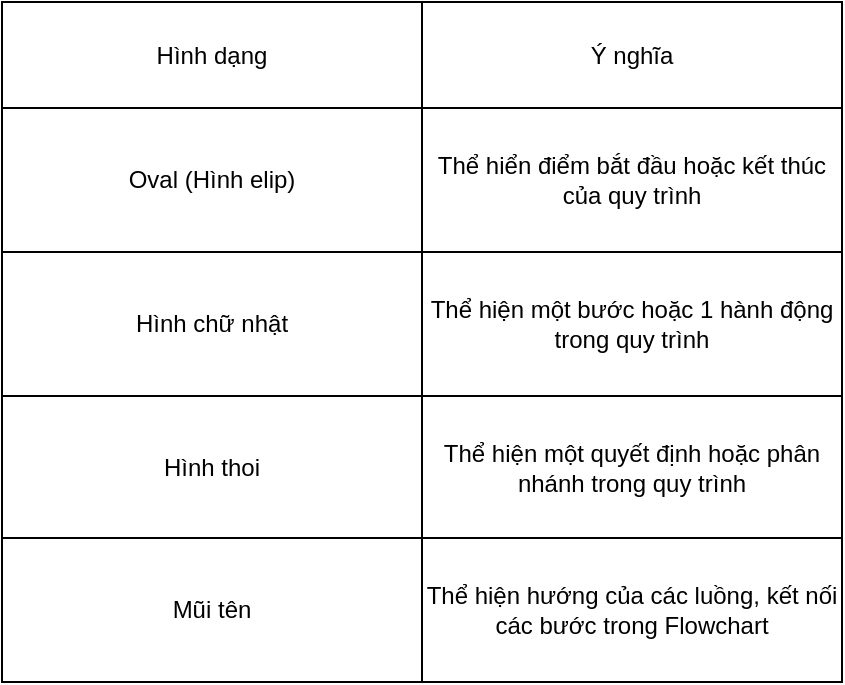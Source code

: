 <mxfile version="25.0.1" pages="8">
  <diagram id="C5RBs43oDa-KdzZeNtuy" name="Bài 1">
    <mxGraphModel dx="1221" dy="618" grid="1" gridSize="10" guides="1" tooltips="1" connect="1" arrows="1" fold="1" page="1" pageScale="1" pageWidth="827" pageHeight="1169" math="0" shadow="0">
      <root>
        <mxCell id="WIyWlLk6GJQsqaUBKTNV-0" />
        <mxCell id="WIyWlLk6GJQsqaUBKTNV-1" parent="WIyWlLk6GJQsqaUBKTNV-0" />
        <mxCell id="kGBow_jBueQOqyzxh7q3-0" value="" style="shape=table;startSize=0;container=1;collapsible=0;childLayout=tableLayout;" vertex="1" parent="WIyWlLk6GJQsqaUBKTNV-1">
          <mxGeometry x="210" y="200" width="420" height="340" as="geometry" />
        </mxCell>
        <mxCell id="kGBow_jBueQOqyzxh7q3-1" value="" style="shape=tableRow;horizontal=0;startSize=0;swimlaneHead=0;swimlaneBody=0;strokeColor=inherit;top=0;left=0;bottom=0;right=0;collapsible=0;dropTarget=0;fillColor=none;points=[[0,0.5],[1,0.5]];portConstraint=eastwest;" vertex="1" parent="kGBow_jBueQOqyzxh7q3-0">
          <mxGeometry width="420" height="53" as="geometry" />
        </mxCell>
        <mxCell id="kGBow_jBueQOqyzxh7q3-2" value="Hình dạng" style="shape=partialRectangle;html=1;whiteSpace=wrap;connectable=0;strokeColor=inherit;overflow=hidden;fillColor=none;top=0;left=0;bottom=0;right=0;pointerEvents=1;" vertex="1" parent="kGBow_jBueQOqyzxh7q3-1">
          <mxGeometry width="210" height="53" as="geometry">
            <mxRectangle width="210" height="53" as="alternateBounds" />
          </mxGeometry>
        </mxCell>
        <mxCell id="kGBow_jBueQOqyzxh7q3-3" value="Ý nghĩa" style="shape=partialRectangle;html=1;whiteSpace=wrap;connectable=0;strokeColor=inherit;overflow=hidden;fillColor=none;top=0;left=0;bottom=0;right=0;pointerEvents=1;" vertex="1" parent="kGBow_jBueQOqyzxh7q3-1">
          <mxGeometry x="210" width="210" height="53" as="geometry">
            <mxRectangle width="210" height="53" as="alternateBounds" />
          </mxGeometry>
        </mxCell>
        <mxCell id="kGBow_jBueQOqyzxh7q3-4" value="" style="shape=tableRow;horizontal=0;startSize=0;swimlaneHead=0;swimlaneBody=0;strokeColor=inherit;top=0;left=0;bottom=0;right=0;collapsible=0;dropTarget=0;fillColor=none;points=[[0,0.5],[1,0.5]];portConstraint=eastwest;" vertex="1" parent="kGBow_jBueQOqyzxh7q3-0">
          <mxGeometry y="53" width="420" height="72" as="geometry" />
        </mxCell>
        <mxCell id="kGBow_jBueQOqyzxh7q3-5" value="Oval (Hình elip)" style="shape=partialRectangle;html=1;whiteSpace=wrap;connectable=0;strokeColor=inherit;overflow=hidden;fillColor=none;top=0;left=0;bottom=0;right=0;pointerEvents=1;" vertex="1" parent="kGBow_jBueQOqyzxh7q3-4">
          <mxGeometry width="210" height="72" as="geometry">
            <mxRectangle width="210" height="72" as="alternateBounds" />
          </mxGeometry>
        </mxCell>
        <mxCell id="kGBow_jBueQOqyzxh7q3-6" value="Thể hiển điểm bắt đầu hoặc kết thúc của quy trình" style="shape=partialRectangle;html=1;whiteSpace=wrap;connectable=0;strokeColor=inherit;overflow=hidden;fillColor=none;top=0;left=0;bottom=0;right=0;pointerEvents=1;" vertex="1" parent="kGBow_jBueQOqyzxh7q3-4">
          <mxGeometry x="210" width="210" height="72" as="geometry">
            <mxRectangle width="210" height="72" as="alternateBounds" />
          </mxGeometry>
        </mxCell>
        <mxCell id="kGBow_jBueQOqyzxh7q3-7" value="" style="shape=tableRow;horizontal=0;startSize=0;swimlaneHead=0;swimlaneBody=0;strokeColor=inherit;top=0;left=0;bottom=0;right=0;collapsible=0;dropTarget=0;fillColor=none;points=[[0,0.5],[1,0.5]];portConstraint=eastwest;" vertex="1" parent="kGBow_jBueQOqyzxh7q3-0">
          <mxGeometry y="125" width="420" height="72" as="geometry" />
        </mxCell>
        <mxCell id="kGBow_jBueQOqyzxh7q3-8" value="Hình chữ nhật" style="shape=partialRectangle;html=1;whiteSpace=wrap;connectable=0;strokeColor=inherit;overflow=hidden;fillColor=none;top=0;left=0;bottom=0;right=0;pointerEvents=1;" vertex="1" parent="kGBow_jBueQOqyzxh7q3-7">
          <mxGeometry width="210" height="72" as="geometry">
            <mxRectangle width="210" height="72" as="alternateBounds" />
          </mxGeometry>
        </mxCell>
        <mxCell id="kGBow_jBueQOqyzxh7q3-9" value="Thể hiện một bước hoặc 1 hành động trong quy trình" style="shape=partialRectangle;html=1;whiteSpace=wrap;connectable=0;strokeColor=inherit;overflow=hidden;fillColor=none;top=0;left=0;bottom=0;right=0;pointerEvents=1;" vertex="1" parent="kGBow_jBueQOqyzxh7q3-7">
          <mxGeometry x="210" width="210" height="72" as="geometry">
            <mxRectangle width="210" height="72" as="alternateBounds" />
          </mxGeometry>
        </mxCell>
        <mxCell id="kGBow_jBueQOqyzxh7q3-10" value="" style="shape=tableRow;horizontal=0;startSize=0;swimlaneHead=0;swimlaneBody=0;strokeColor=inherit;top=0;left=0;bottom=0;right=0;collapsible=0;dropTarget=0;fillColor=none;points=[[0,0.5],[1,0.5]];portConstraint=eastwest;" vertex="1" parent="kGBow_jBueQOqyzxh7q3-0">
          <mxGeometry y="197" width="420" height="71" as="geometry" />
        </mxCell>
        <mxCell id="kGBow_jBueQOqyzxh7q3-11" value="Hình thoi" style="shape=partialRectangle;html=1;whiteSpace=wrap;connectable=0;strokeColor=inherit;overflow=hidden;fillColor=none;top=0;left=0;bottom=0;right=0;pointerEvents=1;" vertex="1" parent="kGBow_jBueQOqyzxh7q3-10">
          <mxGeometry width="210" height="71" as="geometry">
            <mxRectangle width="210" height="71" as="alternateBounds" />
          </mxGeometry>
        </mxCell>
        <mxCell id="kGBow_jBueQOqyzxh7q3-12" value="Thể hiện một quyết định hoặc phân nhánh trong quy trình" style="shape=partialRectangle;html=1;whiteSpace=wrap;connectable=0;strokeColor=inherit;overflow=hidden;fillColor=none;top=0;left=0;bottom=0;right=0;pointerEvents=1;" vertex="1" parent="kGBow_jBueQOqyzxh7q3-10">
          <mxGeometry x="210" width="210" height="71" as="geometry">
            <mxRectangle width="210" height="71" as="alternateBounds" />
          </mxGeometry>
        </mxCell>
        <mxCell id="kGBow_jBueQOqyzxh7q3-13" value="" style="shape=tableRow;horizontal=0;startSize=0;swimlaneHead=0;swimlaneBody=0;strokeColor=inherit;top=0;left=0;bottom=0;right=0;collapsible=0;dropTarget=0;fillColor=none;points=[[0,0.5],[1,0.5]];portConstraint=eastwest;" vertex="1" parent="kGBow_jBueQOqyzxh7q3-0">
          <mxGeometry y="268" width="420" height="72" as="geometry" />
        </mxCell>
        <mxCell id="kGBow_jBueQOqyzxh7q3-14" value="Mũi tên" style="shape=partialRectangle;html=1;whiteSpace=wrap;connectable=0;strokeColor=inherit;overflow=hidden;fillColor=none;top=0;left=0;bottom=0;right=0;pointerEvents=1;" vertex="1" parent="kGBow_jBueQOqyzxh7q3-13">
          <mxGeometry width="210" height="72" as="geometry">
            <mxRectangle width="210" height="72" as="alternateBounds" />
          </mxGeometry>
        </mxCell>
        <mxCell id="kGBow_jBueQOqyzxh7q3-15" value="Thể hiện hướng của các luồng, kết nối các bước trong Flowchart" style="shape=partialRectangle;html=1;whiteSpace=wrap;connectable=0;strokeColor=inherit;overflow=hidden;fillColor=none;top=0;left=0;bottom=0;right=0;pointerEvents=1;" vertex="1" parent="kGBow_jBueQOqyzxh7q3-13">
          <mxGeometry x="210" width="210" height="72" as="geometry">
            <mxRectangle width="210" height="72" as="alternateBounds" />
          </mxGeometry>
        </mxCell>
      </root>
    </mxGraphModel>
  </diagram>
  <diagram id="2NF-II9njvIWNwOvBDss" name="Bài 2">
    <mxGraphModel dx="1221" dy="618" grid="1" gridSize="10" guides="1" tooltips="1" connect="1" arrows="1" fold="1" page="1" pageScale="1" pageWidth="827" pageHeight="1169" math="0" shadow="0">
      <root>
        <mxCell id="0" />
        <mxCell id="1" parent="0" />
        <mxCell id="vGZdzDaF5myMvaZrlu3k-1" value="" style="shape=table;startSize=0;container=1;collapsible=0;childLayout=tableLayout;" vertex="1" parent="1">
          <mxGeometry x="10" y="60" width="800" height="540" as="geometry" />
        </mxCell>
        <mxCell id="vGZdzDaF5myMvaZrlu3k-2" value="" style="shape=tableRow;horizontal=0;startSize=0;swimlaneHead=0;swimlaneBody=0;strokeColor=inherit;top=0;left=0;bottom=0;right=0;collapsible=0;dropTarget=0;fillColor=none;points=[[0,0.5],[1,0.5]];portConstraint=eastwest;" vertex="1" parent="vGZdzDaF5myMvaZrlu3k-1">
          <mxGeometry width="800" height="77" as="geometry" />
        </mxCell>
        <mxCell id="vGZdzDaF5myMvaZrlu3k-3" value="Loại cấu trúc dữ liệu" style="shape=partialRectangle;html=1;whiteSpace=wrap;connectable=0;strokeColor=inherit;overflow=hidden;fillColor=none;top=0;left=0;bottom=0;right=0;pointerEvents=1;" vertex="1" parent="vGZdzDaF5myMvaZrlu3k-2">
          <mxGeometry width="266" height="77" as="geometry">
            <mxRectangle width="266" height="77" as="alternateBounds" />
          </mxGeometry>
        </mxCell>
        <mxCell id="vGZdzDaF5myMvaZrlu3k-4" value="Đặc điểm chính" style="shape=partialRectangle;html=1;whiteSpace=wrap;connectable=0;strokeColor=inherit;overflow=hidden;fillColor=none;top=0;left=0;bottom=0;right=0;pointerEvents=1;" vertex="1" parent="vGZdzDaF5myMvaZrlu3k-2">
          <mxGeometry x="266" width="268" height="77" as="geometry">
            <mxRectangle width="268" height="77" as="alternateBounds" />
          </mxGeometry>
        </mxCell>
        <mxCell id="vGZdzDaF5myMvaZrlu3k-5" value="Ứng dụng phổ biến" style="shape=partialRectangle;html=1;whiteSpace=wrap;connectable=0;strokeColor=inherit;overflow=hidden;fillColor=none;top=0;left=0;bottom=0;right=0;pointerEvents=1;" vertex="1" parent="vGZdzDaF5myMvaZrlu3k-2">
          <mxGeometry x="534" width="266" height="77" as="geometry">
            <mxRectangle width="266" height="77" as="alternateBounds" />
          </mxGeometry>
        </mxCell>
        <mxCell id="vGZdzDaF5myMvaZrlu3k-6" value="" style="shape=tableRow;horizontal=0;startSize=0;swimlaneHead=0;swimlaneBody=0;strokeColor=inherit;top=0;left=0;bottom=0;right=0;collapsible=0;dropTarget=0;fillColor=none;points=[[0,0.5],[1,0.5]];portConstraint=eastwest;" vertex="1" parent="vGZdzDaF5myMvaZrlu3k-1">
          <mxGeometry y="77" width="800" height="77" as="geometry" />
        </mxCell>
        <mxCell id="vGZdzDaF5myMvaZrlu3k-7" value="Mảng (Array)" style="shape=partialRectangle;html=1;whiteSpace=wrap;connectable=0;strokeColor=inherit;overflow=hidden;fillColor=none;top=0;left=0;bottom=0;right=0;pointerEvents=1;" vertex="1" parent="vGZdzDaF5myMvaZrlu3k-6">
          <mxGeometry width="266" height="77" as="geometry">
            <mxRectangle width="266" height="77" as="alternateBounds" />
          </mxGeometry>
        </mxCell>
        <mxCell id="vGZdzDaF5myMvaZrlu3k-8" value="Là cấu trúc dữ liệu trong một vùng bộ nhớ liên tiếp. Mỗi phần tử trong mảng có thể được truy cập trực tiếp thông qua chỉ số của nó&amp;nbsp;" style="shape=partialRectangle;html=1;whiteSpace=wrap;connectable=0;strokeColor=inherit;overflow=hidden;fillColor=none;top=0;left=0;bottom=0;right=0;pointerEvents=1;" vertex="1" parent="vGZdzDaF5myMvaZrlu3k-6">
          <mxGeometry x="266" width="268" height="77" as="geometry">
            <mxRectangle width="268" height="77" as="alternateBounds" />
          </mxGeometry>
        </mxCell>
        <mxCell id="vGZdzDaF5myMvaZrlu3k-9" value="Lưu trữ và truy cập dữ liệu cố định như bảng, danh sách, Triển khai các thuật toán cơ bản, Xử lý ma trận và vecto trong toán học và đồ họa máy tính" style="shape=partialRectangle;html=1;whiteSpace=wrap;connectable=0;strokeColor=inherit;overflow=hidden;fillColor=none;top=0;left=0;bottom=0;right=0;pointerEvents=1;" vertex="1" parent="vGZdzDaF5myMvaZrlu3k-6">
          <mxGeometry x="534" width="266" height="77" as="geometry">
            <mxRectangle width="266" height="77" as="alternateBounds" />
          </mxGeometry>
        </mxCell>
        <mxCell id="vGZdzDaF5myMvaZrlu3k-10" value="" style="shape=tableRow;horizontal=0;startSize=0;swimlaneHead=0;swimlaneBody=0;strokeColor=inherit;top=0;left=0;bottom=0;right=0;collapsible=0;dropTarget=0;fillColor=none;points=[[0,0.5],[1,0.5]];portConstraint=eastwest;" vertex="1" parent="vGZdzDaF5myMvaZrlu3k-1">
          <mxGeometry y="154" width="800" height="77" as="geometry" />
        </mxCell>
        <mxCell id="vGZdzDaF5myMvaZrlu3k-11" value="Danh sách liên kết (LinkedList&lt;span style=&quot;font-family: &amp;quot;Roboto Mono&amp;quot;, monospace; font-size: 16px; text-align: start; white-space-collapse: preserve; background-color: rgb(255, 255, 255);&quot;&gt;)&lt;/span&gt;" style="shape=partialRectangle;html=1;whiteSpace=wrap;connectable=0;strokeColor=inherit;overflow=hidden;fillColor=none;top=0;left=0;bottom=0;right=0;pointerEvents=1;" vertex="1" parent="vGZdzDaF5myMvaZrlu3k-10">
          <mxGeometry width="266" height="77" as="geometry">
            <mxRectangle width="266" height="77" as="alternateBounds" />
          </mxGeometry>
        </mxCell>
        <mxCell id="vGZdzDaF5myMvaZrlu3k-12" value="Gồm các phần tử (nút) được liên kết với nhau bằng&amp;nbsp; các con trỏ, tạo thành một chuỗi. Mỗi nút chứa dữ liệu và con trỏ đến nút kế tiếp" style="shape=partialRectangle;html=1;whiteSpace=wrap;connectable=0;strokeColor=inherit;overflow=hidden;fillColor=none;top=0;left=0;bottom=0;right=0;pointerEvents=1;" vertex="1" parent="vGZdzDaF5myMvaZrlu3k-10">
          <mxGeometry x="266" width="268" height="77" as="geometry">
            <mxRectangle width="268" height="77" as="alternateBounds" />
          </mxGeometry>
        </mxCell>
        <mxCell id="vGZdzDaF5myMvaZrlu3k-13" value="Quán lí bộ nhớ động, đặc biệt khi kích thước thay đổi thường xuyên, Triển khai các cấu trúc dữ liệu khác, Lưu trữ và thao tác với dữ liệu có khả năng thêm xóa liên tục" style="shape=partialRectangle;html=1;whiteSpace=wrap;connectable=0;strokeColor=inherit;overflow=hidden;fillColor=none;top=0;left=0;bottom=0;right=0;pointerEvents=1;" vertex="1" parent="vGZdzDaF5myMvaZrlu3k-10">
          <mxGeometry x="534" width="266" height="77" as="geometry">
            <mxRectangle width="266" height="77" as="alternateBounds" />
          </mxGeometry>
        </mxCell>
        <mxCell id="vGZdzDaF5myMvaZrlu3k-14" value="" style="shape=tableRow;horizontal=0;startSize=0;swimlaneHead=0;swimlaneBody=0;strokeColor=inherit;top=0;left=0;bottom=0;right=0;collapsible=0;dropTarget=0;fillColor=none;points=[[0,0.5],[1,0.5]];portConstraint=eastwest;" vertex="1" parent="vGZdzDaF5myMvaZrlu3k-1">
          <mxGeometry y="231" width="800" height="78" as="geometry" />
        </mxCell>
        <mxCell id="vGZdzDaF5myMvaZrlu3k-15" value="Ngăn xếp (Stack)" style="shape=partialRectangle;html=1;whiteSpace=wrap;connectable=0;strokeColor=inherit;overflow=hidden;fillColor=none;top=0;left=0;bottom=0;right=0;pointerEvents=1;" vertex="1" parent="vGZdzDaF5myMvaZrlu3k-14">
          <mxGeometry width="266" height="78" as="geometry">
            <mxRectangle width="266" height="78" as="alternateBounds" />
          </mxGeometry>
        </mxCell>
        <mxCell id="vGZdzDaF5myMvaZrlu3k-16" value="Là cấu trúc dữ liệu theo nguyên tắc &quot;LIFO&quot; - phần tử đầu tiên được lấy ra" style="shape=partialRectangle;html=1;whiteSpace=wrap;connectable=0;strokeColor=inherit;overflow=hidden;fillColor=none;top=0;left=0;bottom=0;right=0;pointerEvents=1;" vertex="1" parent="vGZdzDaF5myMvaZrlu3k-14">
          <mxGeometry x="266" width="268" height="78" as="geometry">
            <mxRectangle width="268" height="78" as="alternateBounds" />
          </mxGeometry>
        </mxCell>
        <mxCell id="vGZdzDaF5myMvaZrlu3k-17" value="Quản lí ngăn xếp lời gọi hàm trong lập trình, Chuyển đổi và tính toán biểu thức toán học, Quản lí Undo/Redo trong trình soạn thảo" style="shape=partialRectangle;html=1;whiteSpace=wrap;connectable=0;strokeColor=inherit;overflow=hidden;fillColor=none;top=0;left=0;bottom=0;right=0;pointerEvents=1;" vertex="1" parent="vGZdzDaF5myMvaZrlu3k-14">
          <mxGeometry x="534" width="266" height="78" as="geometry">
            <mxRectangle width="266" height="78" as="alternateBounds" />
          </mxGeometry>
        </mxCell>
        <mxCell id="vGZdzDaF5myMvaZrlu3k-18" value="" style="shape=tableRow;horizontal=0;startSize=0;swimlaneHead=0;swimlaneBody=0;strokeColor=inherit;top=0;left=0;bottom=0;right=0;collapsible=0;dropTarget=0;fillColor=none;points=[[0,0.5],[1,0.5]];portConstraint=eastwest;" vertex="1" parent="vGZdzDaF5myMvaZrlu3k-1">
          <mxGeometry y="309" width="800" height="77" as="geometry" />
        </mxCell>
        <mxCell id="vGZdzDaF5myMvaZrlu3k-19" value="Hàng đợi (Queue)" style="shape=partialRectangle;html=1;whiteSpace=wrap;connectable=0;strokeColor=inherit;overflow=hidden;fillColor=none;top=0;left=0;bottom=0;right=0;pointerEvents=1;" vertex="1" parent="vGZdzDaF5myMvaZrlu3k-18">
          <mxGeometry width="266" height="77" as="geometry">
            <mxRectangle width="266" height="77" as="alternateBounds" />
          </mxGeometry>
        </mxCell>
        <mxCell id="vGZdzDaF5myMvaZrlu3k-20" value="Là cấu trúc dữ liệu theo nguyên tắc &quot;FIFO&quot; - phần tử đầu tiên được lấy ra&amp;nbsp;" style="shape=partialRectangle;html=1;whiteSpace=wrap;connectable=0;strokeColor=inherit;overflow=hidden;fillColor=none;top=0;left=0;bottom=0;right=0;pointerEvents=1;" vertex="1" parent="vGZdzDaF5myMvaZrlu3k-18">
          <mxGeometry x="266" width="268" height="77" as="geometry">
            <mxRectangle width="268" height="77" as="alternateBounds" />
          </mxGeometry>
        </mxCell>
        <mxCell id="vGZdzDaF5myMvaZrlu3k-21" value="Quản lí hàng đợi tác vụ trong lập lịch CPU, Xử lý dữ liệu trong luồng như xử lí gói tin mạng, Mô phỏng hệ thống in (print)" style="shape=partialRectangle;html=1;whiteSpace=wrap;connectable=0;strokeColor=inherit;overflow=hidden;fillColor=none;top=0;left=0;bottom=0;right=0;pointerEvents=1;" vertex="1" parent="vGZdzDaF5myMvaZrlu3k-18">
          <mxGeometry x="534" width="266" height="77" as="geometry">
            <mxRectangle width="266" height="77" as="alternateBounds" />
          </mxGeometry>
        </mxCell>
        <mxCell id="vGZdzDaF5myMvaZrlu3k-22" value="" style="shape=tableRow;horizontal=0;startSize=0;swimlaneHead=0;swimlaneBody=0;strokeColor=inherit;top=0;left=0;bottom=0;right=0;collapsible=0;dropTarget=0;fillColor=none;points=[[0,0.5],[1,0.5]];portConstraint=eastwest;" vertex="1" parent="vGZdzDaF5myMvaZrlu3k-1">
          <mxGeometry y="386" width="800" height="77" as="geometry" />
        </mxCell>
        <mxCell id="vGZdzDaF5myMvaZrlu3k-23" value="Cây (Tree)" style="shape=partialRectangle;html=1;whiteSpace=wrap;connectable=0;strokeColor=inherit;overflow=hidden;fillColor=none;top=0;left=0;bottom=0;right=0;pointerEvents=1;" vertex="1" parent="vGZdzDaF5myMvaZrlu3k-22">
          <mxGeometry width="266" height="77" as="geometry">
            <mxRectangle width="266" height="77" as="alternateBounds" />
          </mxGeometry>
        </mxCell>
        <mxCell id="vGZdzDaF5myMvaZrlu3k-24" value="Là một cấu trúc dữ liệu phân cấp bao gồm các nút. Nút gốc là nút chính và các nút con được kết nối với nhau theo cấu trúc phân nhánh, trong mỗi nút có thể có nhiều nút con" style="shape=partialRectangle;html=1;whiteSpace=wrap;connectable=0;strokeColor=inherit;overflow=hidden;fillColor=none;top=0;left=0;bottom=0;right=0;pointerEvents=1;" vertex="1" parent="vGZdzDaF5myMvaZrlu3k-22">
          <mxGeometry x="266" width="268" height="77" as="geometry">
            <mxRectangle width="268" height="77" as="alternateBounds" />
          </mxGeometry>
        </mxCell>
        <mxCell id="vGZdzDaF5myMvaZrlu3k-25" value="Cây nhị thập phân tìm kiếm (BST), Cây đỏ đen, cây AVL" style="shape=partialRectangle;html=1;whiteSpace=wrap;connectable=0;strokeColor=inherit;overflow=hidden;fillColor=none;top=0;left=0;bottom=0;right=0;pointerEvents=1;" vertex="1" parent="vGZdzDaF5myMvaZrlu3k-22">
          <mxGeometry x="534" width="266" height="77" as="geometry">
            <mxRectangle width="266" height="77" as="alternateBounds" />
          </mxGeometry>
        </mxCell>
        <mxCell id="vGZdzDaF5myMvaZrlu3k-26" value="" style="shape=tableRow;horizontal=0;startSize=0;swimlaneHead=0;swimlaneBody=0;strokeColor=inherit;top=0;left=0;bottom=0;right=0;collapsible=0;dropTarget=0;fillColor=none;points=[[0,0.5],[1,0.5]];portConstraint=eastwest;" vertex="1" parent="vGZdzDaF5myMvaZrlu3k-1">
          <mxGeometry y="463" width="800" height="77" as="geometry" />
        </mxCell>
        <mxCell id="vGZdzDaF5myMvaZrlu3k-27" value="Đồ thị (Graph)" style="shape=partialRectangle;html=1;whiteSpace=wrap;connectable=0;strokeColor=inherit;overflow=hidden;fillColor=none;top=0;left=0;bottom=0;right=0;pointerEvents=1;" vertex="1" parent="vGZdzDaF5myMvaZrlu3k-26">
          <mxGeometry width="266" height="77" as="geometry">
            <mxRectangle width="266" height="77" as="alternateBounds" />
          </mxGeometry>
        </mxCell>
        <mxCell id="vGZdzDaF5myMvaZrlu3k-28" value="Là một tập hợp các nút (đỉnh) và các cạnh nối giữa các đỉnh. Đồ thị có thể có hoặc không có hướng, và mỗi đỉnh có thể kết nối với nhiều đỉnh khác" style="shape=partialRectangle;html=1;whiteSpace=wrap;connectable=0;strokeColor=inherit;overflow=hidden;fillColor=none;top=0;left=0;bottom=0;right=0;pointerEvents=1;" vertex="1" parent="vGZdzDaF5myMvaZrlu3k-26">
          <mxGeometry x="266" width="268" height="77" as="geometry">
            <mxRectangle width="268" height="77" as="alternateBounds" />
          </mxGeometry>
        </mxCell>
        <mxCell id="vGZdzDaF5myMvaZrlu3k-29" value="Quản lí mạng giao thông đường phố, Phân tích mối quan hệ bạn bè trong mạng xã hội, Phát hiện chu trình" style="shape=partialRectangle;html=1;whiteSpace=wrap;connectable=0;strokeColor=inherit;overflow=hidden;fillColor=none;top=0;left=0;bottom=0;right=0;pointerEvents=1;" vertex="1" parent="vGZdzDaF5myMvaZrlu3k-26">
          <mxGeometry x="534" width="266" height="77" as="geometry">
            <mxRectangle width="266" height="77" as="alternateBounds" />
          </mxGeometry>
        </mxCell>
      </root>
    </mxGraphModel>
  </diagram>
  <diagram id="Apb7RY1wTnaGmlNwZjBy" name="Bài 3">
    <mxGraphModel dx="1221" dy="618" grid="1" gridSize="10" guides="1" tooltips="1" connect="1" arrows="1" fold="1" page="1" pageScale="1" pageWidth="827" pageHeight="1169" math="0" shadow="0">
      <root>
        <mxCell id="0" />
        <mxCell id="1" parent="0" />
        <mxCell id="sRBI0M9M81RNUqFULJ43-1" value="&lt;table style=&quot;border-width: 0px; border-style: solid; border-color: inherit; border-image: initial; box-sizing: border-box; --tw-border-spacing-x: 0px; --tw-border-spacing-y: 0px; --tw-translate-x: 0; --tw-translate-y: 0; --tw-rotate: 0; --tw-skew-x: 0; --tw-skew-y: 0; --tw-scale-x: 1; --tw-scale-y: 1; --tw-pan-x: ; --tw-pan-y: ; --tw-pinch-zoom: ; --tw-scroll-snap-strictness: proximity; --tw-gradient-from-position: ; --tw-gradient-via-position: ; --tw-gradient-to-position: ; --tw-ordinal: ; --tw-slashed-zero: ; --tw-numeric-figure: ; --tw-numeric-spacing: ; --tw-numeric-fraction: ; --tw-ring-inset: ; --tw-ring-offset-width: 0px; --tw-ring-offset-color: #fff; --tw-ring-color: rgba(69,89,164,.5); --tw-ring-offset-shadow: 0 0 #0000; --tw-ring-shadow: 0 0 #0000; --tw-shadow: 0 0 #0000; --tw-shadow-colored: 0 0 #0000; --tw-blur: ; --tw-brightness: ; --tw-contrast: ; --tw-grayscale: ; --tw-hue-rotate: ; --tw-invert: ; --tw-saturate: ; --tw-sepia: ; --tw-drop-shadow: ; --tw-backdrop-blur: ; --tw-backdrop-brightness: ; --tw-backdrop-contrast: ; --tw-backdrop-grayscale: ; --tw-backdrop-hue-rotate: ; --tw-backdrop-invert: ; --tw-backdrop-opacity: ; --tw-backdrop-saturate: ; --tw-backdrop-sepia: ; --tw-contain-size: ; --tw-contain-layout: ; --tw-contain-paint: ; --tw-contain-style: ; scrollbar-color: var(--gray-200) transparent; border-collapse: separate; text-indent: 0px; font-size: 0.875em; line-height: 1.714; margin-bottom: 0.25rem; margin-top: 0.25rem; table-layout: auto; width: 522.667px; border-spacing: var(--tw-border-spacing-x) var(--tw-border-spacing-y); text-align: left; color: rgb(13, 13, 13); font-family: ui-sans-serif, -apple-system, system-ui, &amp;quot;Segoe UI&amp;quot;, Helvetica, &amp;quot;Apple Color Emoji&amp;quot;, Arial, sans-serif, &amp;quot;Segoe UI Emoji&amp;quot;, &amp;quot;Segoe UI Symbol&amp;quot;; font-style: normal; font-variant-ligatures: normal; font-variant-caps: normal; font-weight: 400; letter-spacing: normal; orphans: 2; text-transform: none; widows: 2; word-spacing: 0px; -webkit-text-stroke-width: 0px; white-space: normal; background-color: rgb(255, 255, 255); text-decoration-thickness: initial; text-decoration-style: initial; text-decoration-color: initial;&quot;&gt;&lt;thead style=&quot;border-width: 0px 0px 1px; border-style: solid; border-top-color: rgb(227, 227, 227); border-right-color: rgb(227, 227, 227); border-bottom-color: var(--tw-prose-th-borders); border-left-color: rgb(227, 227, 227); border-image: initial; box-sizing: border-box; --tw-border-spacing-x: 0; --tw-border-spacing-y: 0; --tw-translate-x: 0; --tw-translate-y: 0; --tw-rotate: 0; --tw-skew-x: 0; --tw-skew-y: 0; --tw-scale-x: 1; --tw-scale-y: 1; --tw-pan-x: ; --tw-pan-y: ; --tw-pinch-zoom: ; --tw-scroll-snap-strictness: proximity; --tw-gradient-from-position: ; --tw-gradient-via-position: ; --tw-gradient-to-position: ; --tw-ordinal: ; --tw-slashed-zero: ; --tw-numeric-figure: ; --tw-numeric-spacing: ; --tw-numeric-fraction: ; --tw-ring-inset: ; --tw-ring-offset-width: 0px; --tw-ring-offset-color: #fff; --tw-ring-color: rgba(69,89,164,.5); --tw-ring-offset-shadow: 0 0 #0000; --tw-ring-shadow: 0 0 #0000; --tw-shadow: 0 0 #0000; --tw-shadow-colored: 0 0 #0000; --tw-blur: ; --tw-brightness: ; --tw-contrast: ; --tw-grayscale: ; --tw-hue-rotate: ; --tw-invert: ; --tw-saturate: ; --tw-sepia: ; --tw-drop-shadow: ; --tw-backdrop-blur: ; --tw-backdrop-brightness: ; --tw-backdrop-contrast: ; --tw-backdrop-grayscale: ; --tw-backdrop-hue-rotate: ; --tw-backdrop-invert: ; --tw-backdrop-opacity: ; --tw-backdrop-saturate: ; --tw-backdrop-sepia: ; --tw-contain-size: ; --tw-contain-layout: ; --tw-contain-paint: ; --tw-contain-style: ; scrollbar-color: var(--main-surface-tertiary) transparent;&quot;&gt;&lt;tr style=&quot;border: 0px solid rgb(227, 227, 227); box-sizing: border-box; --tw-border-spacing-x: 0; --tw-border-spacing-y: 0; --tw-translate-x: 0; --tw-translate-y: 0; --tw-rotate: 0; --tw-skew-x: 0; --tw-skew-y: 0; --tw-scale-x: 1; --tw-scale-y: 1; --tw-pan-x: ; --tw-pan-y: ; --tw-pinch-zoom: ; --tw-scroll-snap-strictness: proximity; --tw-gradient-from-position: ; --tw-gradient-via-position: ; --tw-gradient-to-position: ; --tw-ordinal: ; --tw-slashed-zero: ; --tw-numeric-figure: ; --tw-numeric-spacing: ; --tw-numeric-fraction: ; --tw-ring-inset: ; --tw-ring-offset-width: 0px; --tw-ring-offset-color: #fff; --tw-ring-color: rgba(69,89,164,.5); --tw-ring-offset-shadow: 0 0 #0000; --tw-ring-shadow: 0 0 #0000; --tw-shadow: 0 0 #0000; --tw-shadow-colored: 0 0 #0000; --tw-blur: ; --tw-brightness: ; --tw-contrast: ; --tw-grayscale: ; --tw-hue-rotate: ; --tw-invert: ; --tw-saturate: ; --tw-sepia: ; --tw-drop-shadow: ; --tw-backdrop-blur: ; --tw-backdrop-brightness: ; --tw-backdrop-contrast: ; --tw-backdrop-grayscale: ; --tw-backdrop-hue-rotate: ; --tw-backdrop-invert: ; --tw-backdrop-opacity: ; --tw-backdrop-saturate: ; --tw-backdrop-sepia: ; --tw-contain-size: ; --tw-contain-layout: ; --tw-contain-paint: ; --tw-contain-style: ; scrollbar-color: var(--main-surface-tertiary) transparent;&quot;&gt;&lt;th style=&quot;border-width: 1px 0px 1px 1px; border-style: solid; border-color: var(--border-medium); border-image: initial; box-sizing: border-box; --tw-border-spacing-x: 0; --tw-border-spacing-y: 0; --tw-translate-x: 0; --tw-translate-y: 0; --tw-rotate: 0; --tw-skew-x: 0; --tw-skew-y: 0; --tw-scale-x: 1; --tw-scale-y: 1; --tw-pan-x: ; --tw-pan-y: ; --tw-pinch-zoom: ; --tw-scroll-snap-strictness: proximity; --tw-gradient-from-position: ; --tw-gradient-via-position: ; --tw-gradient-to-position: ; --tw-ordinal: ; --tw-slashed-zero: ; --tw-numeric-figure: ; --tw-numeric-spacing: ; --tw-numeric-fraction: ; --tw-ring-inset: ; --tw-ring-offset-width: 0px; --tw-ring-offset-color: #fff; --tw-ring-color: rgba(69,89,164,.5); --tw-ring-offset-shadow: 0 0 #0000; --tw-ring-shadow: 0 0 #0000; --tw-shadow: 0 0 #0000; --tw-shadow-colored: 0 0 #0000; --tw-blur: ; --tw-brightness: ; --tw-contrast: ; --tw-grayscale: ; --tw-hue-rotate: ; --tw-invert: ; --tw-saturate: ; --tw-sepia: ; --tw-drop-shadow: ; --tw-backdrop-blur: ; --tw-backdrop-brightness: ; --tw-backdrop-contrast: ; --tw-backdrop-grayscale: ; --tw-backdrop-hue-rotate: ; --tw-backdrop-invert: ; --tw-backdrop-opacity: ; --tw-backdrop-saturate: ; --tw-backdrop-sepia: ; --tw-contain-size: ; --tw-contain-layout: ; --tw-contain-paint: ; --tw-contain-style: ; scrollbar-color: var(--main-surface-tertiary) transparent; color: var(--tw-prose-headings); font-weight: 600; padding: 0.25rem 0.75rem; vertical-align: bottom; background-color: var(--border-light); border-top-left-radius: 0.375rem;&quot;&gt;&lt;strong style=&quot;border: 0px solid rgb(227, 227, 227); box-sizing: border-box; --tw-border-spacing-x: 0; --tw-border-spacing-y: 0; --tw-translate-x: 0; --tw-translate-y: 0; --tw-rotate: 0; --tw-skew-x: 0; --tw-skew-y: 0; --tw-scale-x: 1; --tw-scale-y: 1; --tw-pan-x: ; --tw-pan-y: ; --tw-pinch-zoom: ; --tw-scroll-snap-strictness: proximity; --tw-gradient-from-position: ; --tw-gradient-via-position: ; --tw-gradient-to-position: ; --tw-ordinal: ; --tw-slashed-zero: ; --tw-numeric-figure: ; --tw-numeric-spacing: ; --tw-numeric-fraction: ; --tw-ring-inset: ; --tw-ring-offset-width: 0px; --tw-ring-offset-color: #fff; --tw-ring-color: rgba(69,89,164,.5); --tw-ring-offset-shadow: 0 0 #0000; --tw-ring-shadow: 0 0 #0000; --tw-shadow: 0 0 #0000; --tw-shadow-colored: 0 0 #0000; --tw-blur: ; --tw-brightness: ; --tw-contrast: ; --tw-grayscale: ; --tw-hue-rotate: ; --tw-invert: ; --tw-saturate: ; --tw-sepia: ; --tw-drop-shadow: ; --tw-backdrop-blur: ; --tw-backdrop-brightness: ; --tw-backdrop-contrast: ; --tw-backdrop-grayscale: ; --tw-backdrop-hue-rotate: ; --tw-backdrop-invert: ; --tw-backdrop-opacity: ; --tw-backdrop-saturate: ; --tw-backdrop-sepia: ; --tw-contain-size: ; --tw-contain-layout: ; --tw-contain-paint: ; --tw-contain-style: ; scrollbar-color: var(--main-surface-tertiary) transparent; font-weight: 600; color: inherit;&quot;&gt;Bài toán thực tế&lt;/strong&gt;&lt;/th&gt;&lt;th style=&quot;border-width: 1px 0px 1px 1px; border-style: solid; border-color: var(--border-medium); border-image: initial; box-sizing: border-box; --tw-border-spacing-x: 0; --tw-border-spacing-y: 0; --tw-translate-x: 0; --tw-translate-y: 0; --tw-rotate: 0; --tw-skew-x: 0; --tw-skew-y: 0; --tw-scale-x: 1; --tw-scale-y: 1; --tw-pan-x: ; --tw-pan-y: ; --tw-pinch-zoom: ; --tw-scroll-snap-strictness: proximity; --tw-gradient-from-position: ; --tw-gradient-via-position: ; --tw-gradient-to-position: ; --tw-ordinal: ; --tw-slashed-zero: ; --tw-numeric-figure: ; --tw-numeric-spacing: ; --tw-numeric-fraction: ; --tw-ring-inset: ; --tw-ring-offset-width: 0px; --tw-ring-offset-color: #fff; --tw-ring-color: rgba(69,89,164,.5); --tw-ring-offset-shadow: 0 0 #0000; --tw-ring-shadow: 0 0 #0000; --tw-shadow: 0 0 #0000; --tw-shadow-colored: 0 0 #0000; --tw-blur: ; --tw-brightness: ; --tw-contrast: ; --tw-grayscale: ; --tw-hue-rotate: ; --tw-invert: ; --tw-saturate: ; --tw-sepia: ; --tw-drop-shadow: ; --tw-backdrop-blur: ; --tw-backdrop-brightness: ; --tw-backdrop-contrast: ; --tw-backdrop-grayscale: ; --tw-backdrop-hue-rotate: ; --tw-backdrop-invert: ; --tw-backdrop-opacity: ; --tw-backdrop-saturate: ; --tw-backdrop-sepia: ; --tw-contain-size: ; --tw-contain-layout: ; --tw-contain-paint: ; --tw-contain-style: ; scrollbar-color: var(--main-surface-tertiary) transparent; color: var(--tw-prose-headings); font-weight: 600; padding: 0.25rem 0.75rem; vertical-align: bottom; background-color: var(--border-light);&quot;&gt;&lt;strong style=&quot;border: 0px solid rgb(227, 227, 227); box-sizing: border-box; --tw-border-spacing-x: 0; --tw-border-spacing-y: 0; --tw-translate-x: 0; --tw-translate-y: 0; --tw-rotate: 0; --tw-skew-x: 0; --tw-skew-y: 0; --tw-scale-x: 1; --tw-scale-y: 1; --tw-pan-x: ; --tw-pan-y: ; --tw-pinch-zoom: ; --tw-scroll-snap-strictness: proximity; --tw-gradient-from-position: ; --tw-gradient-via-position: ; --tw-gradient-to-position: ; --tw-ordinal: ; --tw-slashed-zero: ; --tw-numeric-figure: ; --tw-numeric-spacing: ; --tw-numeric-fraction: ; --tw-ring-inset: ; --tw-ring-offset-width: 0px; --tw-ring-offset-color: #fff; --tw-ring-color: rgba(69,89,164,.5); --tw-ring-offset-shadow: 0 0 #0000; --tw-ring-shadow: 0 0 #0000; --tw-shadow: 0 0 #0000; --tw-shadow-colored: 0 0 #0000; --tw-blur: ; --tw-brightness: ; --tw-contrast: ; --tw-grayscale: ; --tw-hue-rotate: ; --tw-invert: ; --tw-saturate: ; --tw-sepia: ; --tw-drop-shadow: ; --tw-backdrop-blur: ; --tw-backdrop-brightness: ; --tw-backdrop-contrast: ; --tw-backdrop-grayscale: ; --tw-backdrop-hue-rotate: ; --tw-backdrop-invert: ; --tw-backdrop-opacity: ; --tw-backdrop-saturate: ; --tw-backdrop-sepia: ; --tw-contain-size: ; --tw-contain-layout: ; --tw-contain-paint: ; --tw-contain-style: ; scrollbar-color: var(--main-surface-tertiary) transparent; font-weight: 600; color: inherit;&quot;&gt;Cấu trúc dữ liệu phù hợp&lt;/strong&gt;&lt;/th&gt;&lt;th style=&quot;border-width: 1px; border-style: solid; border-color: var(--border-medium); border-image: initial; box-sizing: border-box; --tw-border-spacing-x: 0; --tw-border-spacing-y: 0; --tw-translate-x: 0; --tw-translate-y: 0; --tw-rotate: 0; --tw-skew-x: 0; --tw-skew-y: 0; --tw-scale-x: 1; --tw-scale-y: 1; --tw-pan-x: ; --tw-pan-y: ; --tw-pinch-zoom: ; --tw-scroll-snap-strictness: proximity; --tw-gradient-from-position: ; --tw-gradient-via-position: ; --tw-gradient-to-position: ; --tw-ordinal: ; --tw-slashed-zero: ; --tw-numeric-figure: ; --tw-numeric-spacing: ; --tw-numeric-fraction: ; --tw-ring-inset: ; --tw-ring-offset-width: 0px; --tw-ring-offset-color: #fff; --tw-ring-color: rgba(69,89,164,.5); --tw-ring-offset-shadow: 0 0 #0000; --tw-ring-shadow: 0 0 #0000; --tw-shadow: 0 0 #0000; --tw-shadow-colored: 0 0 #0000; --tw-blur: ; --tw-brightness: ; --tw-contrast: ; --tw-grayscale: ; --tw-hue-rotate: ; --tw-invert: ; --tw-saturate: ; --tw-sepia: ; --tw-drop-shadow: ; --tw-backdrop-blur: ; --tw-backdrop-brightness: ; --tw-backdrop-contrast: ; --tw-backdrop-grayscale: ; --tw-backdrop-hue-rotate: ; --tw-backdrop-invert: ; --tw-backdrop-opacity: ; --tw-backdrop-saturate: ; --tw-backdrop-sepia: ; --tw-contain-size: ; --tw-contain-layout: ; --tw-contain-paint: ; --tw-contain-style: ; scrollbar-color: var(--main-surface-tertiary) transparent; color: var(--tw-prose-headings); font-weight: 600; padding: 0.25rem 0.75rem; vertical-align: bottom; background-color: var(--border-light); border-top-right-radius: 0.375rem;&quot;&gt;&lt;strong style=&quot;border: 0px solid rgb(227, 227, 227); box-sizing: border-box; --tw-border-spacing-x: 0; --tw-border-spacing-y: 0; --tw-translate-x: 0; --tw-translate-y: 0; --tw-rotate: 0; --tw-skew-x: 0; --tw-skew-y: 0; --tw-scale-x: 1; --tw-scale-y: 1; --tw-pan-x: ; --tw-pan-y: ; --tw-pinch-zoom: ; --tw-scroll-snap-strictness: proximity; --tw-gradient-from-position: ; --tw-gradient-via-position: ; --tw-gradient-to-position: ; --tw-ordinal: ; --tw-slashed-zero: ; --tw-numeric-figure: ; --tw-numeric-spacing: ; --tw-numeric-fraction: ; --tw-ring-inset: ; --tw-ring-offset-width: 0px; --tw-ring-offset-color: #fff; --tw-ring-color: rgba(69,89,164,.5); --tw-ring-offset-shadow: 0 0 #0000; --tw-ring-shadow: 0 0 #0000; --tw-shadow: 0 0 #0000; --tw-shadow-colored: 0 0 #0000; --tw-blur: ; --tw-brightness: ; --tw-contrast: ; --tw-grayscale: ; --tw-hue-rotate: ; --tw-invert: ; --tw-saturate: ; --tw-sepia: ; --tw-drop-shadow: ; --tw-backdrop-blur: ; --tw-backdrop-brightness: ; --tw-backdrop-contrast: ; --tw-backdrop-grayscale: ; --tw-backdrop-hue-rotate: ; --tw-backdrop-invert: ; --tw-backdrop-opacity: ; --tw-backdrop-saturate: ; --tw-backdrop-sepia: ; --tw-contain-size: ; --tw-contain-layout: ; --tw-contain-paint: ; --tw-contain-style: ; scrollbar-color: var(--main-surface-tertiary) transparent; font-weight: 600; color: inherit;&quot;&gt;Lý do&lt;/strong&gt;&lt;/th&gt;&lt;/tr&gt;&lt;/thead&gt;&lt;tbody style=&quot;border: 0px solid rgb(227, 227, 227); box-sizing: border-box; --tw-border-spacing-x: 0; --tw-border-spacing-y: 0; --tw-translate-x: 0; --tw-translate-y: 0; --tw-rotate: 0; --tw-skew-x: 0; --tw-skew-y: 0; --tw-scale-x: 1; --tw-scale-y: 1; --tw-pan-x: ; --tw-pan-y: ; --tw-pinch-zoom: ; --tw-scroll-snap-strictness: proximity; --tw-gradient-from-position: ; --tw-gradient-via-position: ; --tw-gradient-to-position: ; --tw-ordinal: ; --tw-slashed-zero: ; --tw-numeric-figure: ; --tw-numeric-spacing: ; --tw-numeric-fraction: ; --tw-ring-inset: ; --tw-ring-offset-width: 0px; --tw-ring-offset-color: #fff; --tw-ring-color: rgba(69,89,164,.5); --tw-ring-offset-shadow: 0 0 #0000; --tw-ring-shadow: 0 0 #0000; --tw-shadow: 0 0 #0000; --tw-shadow-colored: 0 0 #0000; --tw-blur: ; --tw-brightness: ; --tw-contrast: ; --tw-grayscale: ; --tw-hue-rotate: ; --tw-invert: ; --tw-saturate: ; --tw-sepia: ; --tw-drop-shadow: ; --tw-backdrop-blur: ; --tw-backdrop-brightness: ; --tw-backdrop-contrast: ; --tw-backdrop-grayscale: ; --tw-backdrop-hue-rotate: ; --tw-backdrop-invert: ; --tw-backdrop-opacity: ; --tw-backdrop-saturate: ; --tw-backdrop-sepia: ; --tw-contain-size: ; --tw-contain-layout: ; --tw-contain-paint: ; --tw-contain-style: ; scrollbar-color: var(--gray-200) transparent;&quot;&gt;&lt;tr style=&quot;border-width: 0px 0px 1px; border-style: solid; border-top-color: rgb(227, 227, 227); border-right-color: rgb(227, 227, 227); border-bottom-color: var(--tw-prose-td-borders); border-left-color: rgb(227, 227, 227); border-image: initial; box-sizing: border-box; --tw-border-spacing-x: 0; --tw-border-spacing-y: 0; --tw-translate-x: 0; --tw-translate-y: 0; --tw-rotate: 0; --tw-skew-x: 0; --tw-skew-y: 0; --tw-scale-x: 1; --tw-scale-y: 1; --tw-pan-x: ; --tw-pan-y: ; --tw-pinch-zoom: ; --tw-scroll-snap-strictness: proximity; --tw-gradient-from-position: ; --tw-gradient-via-position: ; --tw-gradient-to-position: ; --tw-ordinal: ; --tw-slashed-zero: ; --tw-numeric-figure: ; --tw-numeric-spacing: ; --tw-numeric-fraction: ; --tw-ring-inset: ; --tw-ring-offset-width: 0px; --tw-ring-offset-color: #fff; --tw-ring-color: rgba(69,89,164,.5); --tw-ring-offset-shadow: 0 0 #0000; --tw-ring-shadow: 0 0 #0000; --tw-shadow: 0 0 #0000; --tw-shadow-colored: 0 0 #0000; --tw-blur: ; --tw-brightness: ; --tw-contrast: ; --tw-grayscale: ; --tw-hue-rotate: ; --tw-invert: ; --tw-saturate: ; --tw-sepia: ; --tw-drop-shadow: ; --tw-backdrop-blur: ; --tw-backdrop-brightness: ; --tw-backdrop-contrast: ; --tw-backdrop-grayscale: ; --tw-backdrop-hue-rotate: ; --tw-backdrop-invert: ; --tw-backdrop-opacity: ; --tw-backdrop-saturate: ; --tw-backdrop-sepia: ; --tw-contain-size: ; --tw-contain-layout: ; --tw-contain-paint: ; --tw-contain-style: ; scrollbar-color: var(--main-surface-tertiary) transparent;&quot;&gt;&lt;td style=&quot;border-width: 0px 0px 1px 1px; border-style: solid; border-color: var(--border-medium); border-image: initial; box-sizing: border-box; --tw-border-spacing-x: 0; --tw-border-spacing-y: 0; --tw-translate-x: 0; --tw-translate-y: 0; --tw-rotate: 0; --tw-skew-x: 0; --tw-skew-y: 0; --tw-scale-x: 1; --tw-scale-y: 1; --tw-pan-x: ; --tw-pan-y: ; --tw-pinch-zoom: ; --tw-scroll-snap-strictness: proximity; --tw-gradient-from-position: ; --tw-gradient-via-position: ; --tw-gradient-to-position: ; --tw-ordinal: ; --tw-slashed-zero: ; --tw-numeric-figure: ; --tw-numeric-spacing: ; --tw-numeric-fraction: ; --tw-ring-inset: ; --tw-ring-offset-width: 0px; --tw-ring-offset-color: #fff; --tw-ring-color: rgba(69,89,164,.5); --tw-ring-offset-shadow: 0 0 #0000; --tw-ring-shadow: 0 0 #0000; --tw-shadow: 0 0 #0000; --tw-shadow-colored: 0 0 #0000; --tw-blur: ; --tw-brightness: ; --tw-contrast: ; --tw-grayscale: ; --tw-hue-rotate: ; --tw-invert: ; --tw-saturate: ; --tw-sepia: ; --tw-drop-shadow: ; --tw-backdrop-blur: ; --tw-backdrop-brightness: ; --tw-backdrop-contrast: ; --tw-backdrop-grayscale: ; --tw-backdrop-hue-rotate: ; --tw-backdrop-invert: ; --tw-backdrop-opacity: ; --tw-backdrop-saturate: ; --tw-backdrop-sepia: ; --tw-contain-size: ; --tw-contain-layout: ; --tw-contain-paint: ; --tw-contain-style: ; scrollbar-color: var(--main-surface-tertiary) transparent; vertical-align: baseline; padding: 0.25rem 0.75rem;&quot;&gt;Lưu trữ danh sách sinh viên theo thứ tự nhập vào&lt;/td&gt;&lt;td style=&quot;border-width: 0px 0px 1px 1px; border-style: solid; border-color: var(--border-medium); border-image: initial; box-sizing: border-box; --tw-border-spacing-x: 0; --tw-border-spacing-y: 0; --tw-translate-x: 0; --tw-translate-y: 0; --tw-rotate: 0; --tw-skew-x: 0; --tw-skew-y: 0; --tw-scale-x: 1; --tw-scale-y: 1; --tw-pan-x: ; --tw-pan-y: ; --tw-pinch-zoom: ; --tw-scroll-snap-strictness: proximity; --tw-gradient-from-position: ; --tw-gradient-via-position: ; --tw-gradient-to-position: ; --tw-ordinal: ; --tw-slashed-zero: ; --tw-numeric-figure: ; --tw-numeric-spacing: ; --tw-numeric-fraction: ; --tw-ring-inset: ; --tw-ring-offset-width: 0px; --tw-ring-offset-color: #fff; --tw-ring-color: rgba(69,89,164,.5); --tw-ring-offset-shadow: 0 0 #0000; --tw-ring-shadow: 0 0 #0000; --tw-shadow: 0 0 #0000; --tw-shadow-colored: 0 0 #0000; --tw-blur: ; --tw-brightness: ; --tw-contrast: ; --tw-grayscale: ; --tw-hue-rotate: ; --tw-invert: ; --tw-saturate: ; --tw-sepia: ; --tw-drop-shadow: ; --tw-backdrop-blur: ; --tw-backdrop-brightness: ; --tw-backdrop-contrast: ; --tw-backdrop-grayscale: ; --tw-backdrop-hue-rotate: ; --tw-backdrop-invert: ; --tw-backdrop-opacity: ; --tw-backdrop-saturate: ; --tw-backdrop-sepia: ; --tw-contain-size: ; --tw-contain-layout: ; --tw-contain-paint: ; --tw-contain-style: ; scrollbar-color: var(--main-surface-tertiary) transparent; vertical-align: baseline; padding: 0.25rem 0.75rem;&quot;&gt;&lt;strong style=&quot;border: 0px solid rgb(227, 227, 227); box-sizing: border-box; --tw-border-spacing-x: 0; --tw-border-spacing-y: 0; --tw-translate-x: 0; --tw-translate-y: 0; --tw-rotate: 0; --tw-skew-x: 0; --tw-skew-y: 0; --tw-scale-x: 1; --tw-scale-y: 1; --tw-pan-x: ; --tw-pan-y: ; --tw-pinch-zoom: ; --tw-scroll-snap-strictness: proximity; --tw-gradient-from-position: ; --tw-gradient-via-position: ; --tw-gradient-to-position: ; --tw-ordinal: ; --tw-slashed-zero: ; --tw-numeric-figure: ; --tw-numeric-spacing: ; --tw-numeric-fraction: ; --tw-ring-inset: ; --tw-ring-offset-width: 0px; --tw-ring-offset-color: #fff; --tw-ring-color: rgba(69,89,164,.5); --tw-ring-offset-shadow: 0 0 #0000; --tw-ring-shadow: 0 0 #0000; --tw-shadow: 0 0 #0000; --tw-shadow-colored: 0 0 #0000; --tw-blur: ; --tw-brightness: ; --tw-contrast: ; --tw-grayscale: ; --tw-hue-rotate: ; --tw-invert: ; --tw-saturate: ; --tw-sepia: ; --tw-drop-shadow: ; --tw-backdrop-blur: ; --tw-backdrop-brightness: ; --tw-backdrop-contrast: ; --tw-backdrop-grayscale: ; --tw-backdrop-hue-rotate: ; --tw-backdrop-invert: ; --tw-backdrop-opacity: ; --tw-backdrop-saturate: ; --tw-backdrop-sepia: ; --tw-contain-size: ; --tw-contain-layout: ; --tw-contain-paint: ; --tw-contain-style: ; scrollbar-color: var(--main-surface-tertiary) transparent; font-weight: 600; color: var(--tw-prose-bold);&quot;&gt;Danh sách liên kết (Linked List)&lt;/strong&gt;&lt;/td&gt;&lt;td style=&quot;border-width: 0px 1px 1px; border-style: solid; border-color: var(--border-medium); border-image: initial; box-sizing: border-box; --tw-border-spacing-x: 0; --tw-border-spacing-y: 0; --tw-translate-x: 0; --tw-translate-y: 0; --tw-rotate: 0; --tw-skew-x: 0; --tw-skew-y: 0; --tw-scale-x: 1; --tw-scale-y: 1; --tw-pan-x: ; --tw-pan-y: ; --tw-pinch-zoom: ; --tw-scroll-snap-strictness: proximity; --tw-gradient-from-position: ; --tw-gradient-via-position: ; --tw-gradient-to-position: ; --tw-ordinal: ; --tw-slashed-zero: ; --tw-numeric-figure: ; --tw-numeric-spacing: ; --tw-numeric-fraction: ; --tw-ring-inset: ; --tw-ring-offset-width: 0px; --tw-ring-offset-color: #fff; --tw-ring-color: rgba(69,89,164,.5); --tw-ring-offset-shadow: 0 0 #0000; --tw-ring-shadow: 0 0 #0000; --tw-shadow: 0 0 #0000; --tw-shadow-colored: 0 0 #0000; --tw-blur: ; --tw-brightness: ; --tw-contrast: ; --tw-grayscale: ; --tw-hue-rotate: ; --tw-invert: ; --tw-saturate: ; --tw-sepia: ; --tw-drop-shadow: ; --tw-backdrop-blur: ; --tw-backdrop-brightness: ; --tw-backdrop-contrast: ; --tw-backdrop-grayscale: ; --tw-backdrop-hue-rotate: ; --tw-backdrop-invert: ; --tw-backdrop-opacity: ; --tw-backdrop-saturate: ; --tw-backdrop-sepia: ; --tw-contain-size: ; --tw-contain-layout: ; --tw-contain-paint: ; --tw-contain-style: ; scrollbar-color: var(--main-surface-tertiary) transparent; vertical-align: baseline; padding: 0.25rem 0.75rem;&quot;&gt;Thêm/xóa dễ dàng theo thứ tự nhập.&lt;/td&gt;&lt;/tr&gt;&lt;tr style=&quot;border-width: 0px 0px 1px; border-style: solid; border-top-color: rgb(227, 227, 227); border-right-color: rgb(227, 227, 227); border-bottom-color: var(--tw-prose-td-borders); border-left-color: rgb(227, 227, 227); border-image: initial; box-sizing: border-box; --tw-border-spacing-x: 0; --tw-border-spacing-y: 0; --tw-translate-x: 0; --tw-translate-y: 0; --tw-rotate: 0; --tw-skew-x: 0; --tw-skew-y: 0; --tw-scale-x: 1; --tw-scale-y: 1; --tw-pan-x: ; --tw-pan-y: ; --tw-pinch-zoom: ; --tw-scroll-snap-strictness: proximity; --tw-gradient-from-position: ; --tw-gradient-via-position: ; --tw-gradient-to-position: ; --tw-ordinal: ; --tw-slashed-zero: ; --tw-numeric-figure: ; --tw-numeric-spacing: ; --tw-numeric-fraction: ; --tw-ring-inset: ; --tw-ring-offset-width: 0px; --tw-ring-offset-color: #fff; --tw-ring-color: rgba(69,89,164,.5); --tw-ring-offset-shadow: 0 0 #0000; --tw-ring-shadow: 0 0 #0000; --tw-shadow: 0 0 #0000; --tw-shadow-colored: 0 0 #0000; --tw-blur: ; --tw-brightness: ; --tw-contrast: ; --tw-grayscale: ; --tw-hue-rotate: ; --tw-invert: ; --tw-saturate: ; --tw-sepia: ; --tw-drop-shadow: ; --tw-backdrop-blur: ; --tw-backdrop-brightness: ; --tw-backdrop-contrast: ; --tw-backdrop-grayscale: ; --tw-backdrop-hue-rotate: ; --tw-backdrop-invert: ; --tw-backdrop-opacity: ; --tw-backdrop-saturate: ; --tw-backdrop-sepia: ; --tw-contain-size: ; --tw-contain-layout: ; --tw-contain-paint: ; --tw-contain-style: ; scrollbar-color: var(--main-surface-tertiary) transparent;&quot;&gt;&lt;td style=&quot;border-width: 0px 0px 1px 1px; border-style: solid; border-color: var(--border-medium); border-image: initial; box-sizing: border-box; --tw-border-spacing-x: 0; --tw-border-spacing-y: 0; --tw-translate-x: 0; --tw-translate-y: 0; --tw-rotate: 0; --tw-skew-x: 0; --tw-skew-y: 0; --tw-scale-x: 1; --tw-scale-y: 1; --tw-pan-x: ; --tw-pan-y: ; --tw-pinch-zoom: ; --tw-scroll-snap-strictness: proximity; --tw-gradient-from-position: ; --tw-gradient-via-position: ; --tw-gradient-to-position: ; --tw-ordinal: ; --tw-slashed-zero: ; --tw-numeric-figure: ; --tw-numeric-spacing: ; --tw-numeric-fraction: ; --tw-ring-inset: ; --tw-ring-offset-width: 0px; --tw-ring-offset-color: #fff; --tw-ring-color: rgba(69,89,164,.5); --tw-ring-offset-shadow: 0 0 #0000; --tw-ring-shadow: 0 0 #0000; --tw-shadow: 0 0 #0000; --tw-shadow-colored: 0 0 #0000; --tw-blur: ; --tw-brightness: ; --tw-contrast: ; --tw-grayscale: ; --tw-hue-rotate: ; --tw-invert: ; --tw-saturate: ; --tw-sepia: ; --tw-drop-shadow: ; --tw-backdrop-blur: ; --tw-backdrop-brightness: ; --tw-backdrop-contrast: ; --tw-backdrop-grayscale: ; --tw-backdrop-hue-rotate: ; --tw-backdrop-invert: ; --tw-backdrop-opacity: ; --tw-backdrop-saturate: ; --tw-backdrop-sepia: ; --tw-contain-size: ; --tw-contain-layout: ; --tw-contain-paint: ; --tw-contain-style: ; scrollbar-color: var(--main-surface-tertiary) transparent; vertical-align: baseline; padding: 0.25rem 0.75rem;&quot;&gt;Tìm kiếm nhanh tên một sản phẩm&lt;/td&gt;&lt;td style=&quot;border-width: 0px 0px 1px 1px; border-style: solid; border-color: var(--border-medium); border-image: initial; box-sizing: border-box; --tw-border-spacing-x: 0; --tw-border-spacing-y: 0; --tw-translate-x: 0; --tw-translate-y: 0; --tw-rotate: 0; --tw-skew-x: 0; --tw-skew-y: 0; --tw-scale-x: 1; --tw-scale-y: 1; --tw-pan-x: ; --tw-pan-y: ; --tw-pinch-zoom: ; --tw-scroll-snap-strictness: proximity; --tw-gradient-from-position: ; --tw-gradient-via-position: ; --tw-gradient-to-position: ; --tw-ordinal: ; --tw-slashed-zero: ; --tw-numeric-figure: ; --tw-numeric-spacing: ; --tw-numeric-fraction: ; --tw-ring-inset: ; --tw-ring-offset-width: 0px; --tw-ring-offset-color: #fff; --tw-ring-color: rgba(69,89,164,.5); --tw-ring-offset-shadow: 0 0 #0000; --tw-ring-shadow: 0 0 #0000; --tw-shadow: 0 0 #0000; --tw-shadow-colored: 0 0 #0000; --tw-blur: ; --tw-brightness: ; --tw-contrast: ; --tw-grayscale: ; --tw-hue-rotate: ; --tw-invert: ; --tw-saturate: ; --tw-sepia: ; --tw-drop-shadow: ; --tw-backdrop-blur: ; --tw-backdrop-brightness: ; --tw-backdrop-contrast: ; --tw-backdrop-grayscale: ; --tw-backdrop-hue-rotate: ; --tw-backdrop-invert: ; --tw-backdrop-opacity: ; --tw-backdrop-saturate: ; --tw-backdrop-sepia: ; --tw-contain-size: ; --tw-contain-layout: ; --tw-contain-paint: ; --tw-contain-style: ; scrollbar-color: var(--main-surface-tertiary) transparent; vertical-align: baseline; padding: 0.25rem 0.75rem;&quot;&gt;&lt;strong style=&quot;border: 0px solid rgb(227, 227, 227); box-sizing: border-box; --tw-border-spacing-x: 0; --tw-border-spacing-y: 0; --tw-translate-x: 0; --tw-translate-y: 0; --tw-rotate: 0; --tw-skew-x: 0; --tw-skew-y: 0; --tw-scale-x: 1; --tw-scale-y: 1; --tw-pan-x: ; --tw-pan-y: ; --tw-pinch-zoom: ; --tw-scroll-snap-strictness: proximity; --tw-gradient-from-position: ; --tw-gradient-via-position: ; --tw-gradient-to-position: ; --tw-ordinal: ; --tw-slashed-zero: ; --tw-numeric-figure: ; --tw-numeric-spacing: ; --tw-numeric-fraction: ; --tw-ring-inset: ; --tw-ring-offset-width: 0px; --tw-ring-offset-color: #fff; --tw-ring-color: rgba(69,89,164,.5); --tw-ring-offset-shadow: 0 0 #0000; --tw-ring-shadow: 0 0 #0000; --tw-shadow: 0 0 #0000; --tw-shadow-colored: 0 0 #0000; --tw-blur: ; --tw-brightness: ; --tw-contrast: ; --tw-grayscale: ; --tw-hue-rotate: ; --tw-invert: ; --tw-saturate: ; --tw-sepia: ; --tw-drop-shadow: ; --tw-backdrop-blur: ; --tw-backdrop-brightness: ; --tw-backdrop-contrast: ; --tw-backdrop-grayscale: ; --tw-backdrop-hue-rotate: ; --tw-backdrop-invert: ; --tw-backdrop-opacity: ; --tw-backdrop-saturate: ; --tw-backdrop-sepia: ; --tw-contain-size: ; --tw-contain-layout: ; --tw-contain-paint: ; --tw-contain-style: ; scrollbar-color: var(--main-surface-tertiary) transparent; font-weight: 600; color: var(--tw-prose-bold);&quot;&gt;Binary Search Tree (BST)&lt;/strong&gt;&lt;span&gt;&amp;nbsp;&lt;/span&gt;hoặc&lt;span&gt;&amp;nbsp;&lt;/span&gt;&lt;strong style=&quot;border: 0px solid rgb(227, 227, 227); box-sizing: border-box; --tw-border-spacing-x: 0; --tw-border-spacing-y: 0; --tw-translate-x: 0; --tw-translate-y: 0; --tw-rotate: 0; --tw-skew-x: 0; --tw-skew-y: 0; --tw-scale-x: 1; --tw-scale-y: 1; --tw-pan-x: ; --tw-pan-y: ; --tw-pinch-zoom: ; --tw-scroll-snap-strictness: proximity; --tw-gradient-from-position: ; --tw-gradient-via-position: ; --tw-gradient-to-position: ; --tw-ordinal: ; --tw-slashed-zero: ; --tw-numeric-figure: ; --tw-numeric-spacing: ; --tw-numeric-fraction: ; --tw-ring-inset: ; --tw-ring-offset-width: 0px; --tw-ring-offset-color: #fff; --tw-ring-color: rgba(69,89,164,.5); --tw-ring-offset-shadow: 0 0 #0000; --tw-ring-shadow: 0 0 #0000; --tw-shadow: 0 0 #0000; --tw-shadow-colored: 0 0 #0000; --tw-blur: ; --tw-brightness: ; --tw-contrast: ; --tw-grayscale: ; --tw-hue-rotate: ; --tw-invert: ; --tw-saturate: ; --tw-sepia: ; --tw-drop-shadow: ; --tw-backdrop-blur: ; --tw-backdrop-brightness: ; --tw-backdrop-contrast: ; --tw-backdrop-grayscale: ; --tw-backdrop-hue-rotate: ; --tw-backdrop-invert: ; --tw-backdrop-opacity: ; --tw-backdrop-saturate: ; --tw-backdrop-sepia: ; --tw-contain-size: ; --tw-contain-layout: ; --tw-contain-paint: ; --tw-contain-style: ; scrollbar-color: var(--main-surface-tertiary) transparent; font-weight: 600; color: var(--tw-prose-bold);&quot;&gt;Hash Table&lt;/strong&gt;&lt;/td&gt;&lt;td style=&quot;border-width: 0px 1px 1px; border-style: solid; border-color: var(--border-medium); border-image: initial; box-sizing: border-box; --tw-border-spacing-x: 0; --tw-border-spacing-y: 0; --tw-translate-x: 0; --tw-translate-y: 0; --tw-rotate: 0; --tw-skew-x: 0; --tw-skew-y: 0; --tw-scale-x: 1; --tw-scale-y: 1; --tw-pan-x: ; --tw-pan-y: ; --tw-pinch-zoom: ; --tw-scroll-snap-strictness: proximity; --tw-gradient-from-position: ; --tw-gradient-via-position: ; --tw-gradient-to-position: ; --tw-ordinal: ; --tw-slashed-zero: ; --tw-numeric-figure: ; --tw-numeric-spacing: ; --tw-numeric-fraction: ; --tw-ring-inset: ; --tw-ring-offset-width: 0px; --tw-ring-offset-color: #fff; --tw-ring-color: rgba(69,89,164,.5); --tw-ring-offset-shadow: 0 0 #0000; --tw-ring-shadow: 0 0 #0000; --tw-shadow: 0 0 #0000; --tw-shadow-colored: 0 0 #0000; --tw-blur: ; --tw-brightness: ; --tw-contrast: ; --tw-grayscale: ; --tw-hue-rotate: ; --tw-invert: ; --tw-saturate: ; --tw-sepia: ; --tw-drop-shadow: ; --tw-backdrop-blur: ; --tw-backdrop-brightness: ; --tw-backdrop-contrast: ; --tw-backdrop-grayscale: ; --tw-backdrop-hue-rotate: ; --tw-backdrop-invert: ; --tw-backdrop-opacity: ; --tw-backdrop-saturate: ; --tw-backdrop-sepia: ; --tw-contain-size: ; --tw-contain-layout: ; --tw-contain-paint: ; --tw-contain-style: ; scrollbar-color: var(--main-surface-tertiary) transparent; vertical-align: baseline; padding: 0.25rem 0.75rem;&quot;&gt;BST để duy trì thứ tự, Hash Table để tìm kiếm nhanh.&lt;/td&gt;&lt;/tr&gt;&lt;tr style=&quot;border-width: 0px 0px 1px; border-style: solid; border-top-color: rgb(227, 227, 227); border-right-color: rgb(227, 227, 227); border-bottom-color: var(--tw-prose-td-borders); border-left-color: rgb(227, 227, 227); border-image: initial; box-sizing: border-box; --tw-border-spacing-x: 0; --tw-border-spacing-y: 0; --tw-translate-x: 0; --tw-translate-y: 0; --tw-rotate: 0; --tw-skew-x: 0; --tw-skew-y: 0; --tw-scale-x: 1; --tw-scale-y: 1; --tw-pan-x: ; --tw-pan-y: ; --tw-pinch-zoom: ; --tw-scroll-snap-strictness: proximity; --tw-gradient-from-position: ; --tw-gradient-via-position: ; --tw-gradient-to-position: ; --tw-ordinal: ; --tw-slashed-zero: ; --tw-numeric-figure: ; --tw-numeric-spacing: ; --tw-numeric-fraction: ; --tw-ring-inset: ; --tw-ring-offset-width: 0px; --tw-ring-offset-color: #fff; --tw-ring-color: rgba(69,89,164,.5); --tw-ring-offset-shadow: 0 0 #0000; --tw-ring-shadow: 0 0 #0000; --tw-shadow: 0 0 #0000; --tw-shadow-colored: 0 0 #0000; --tw-blur: ; --tw-brightness: ; --tw-contrast: ; --tw-grayscale: ; --tw-hue-rotate: ; --tw-invert: ; --tw-saturate: ; --tw-sepia: ; --tw-drop-shadow: ; --tw-backdrop-blur: ; --tw-backdrop-brightness: ; --tw-backdrop-contrast: ; --tw-backdrop-grayscale: ; --tw-backdrop-hue-rotate: ; --tw-backdrop-invert: ; --tw-backdrop-opacity: ; --tw-backdrop-saturate: ; --tw-backdrop-sepia: ; --tw-contain-size: ; --tw-contain-layout: ; --tw-contain-paint: ; --tw-contain-style: ; scrollbar-color: var(--main-surface-tertiary) transparent;&quot;&gt;&lt;td style=&quot;border-width: 0px 0px 1px 1px; border-style: solid; border-color: var(--border-medium); border-image: initial; box-sizing: border-box; --tw-border-spacing-x: 0; --tw-border-spacing-y: 0; --tw-translate-x: 0; --tw-translate-y: 0; --tw-rotate: 0; --tw-skew-x: 0; --tw-skew-y: 0; --tw-scale-x: 1; --tw-scale-y: 1; --tw-pan-x: ; --tw-pan-y: ; --tw-pinch-zoom: ; --tw-scroll-snap-strictness: proximity; --tw-gradient-from-position: ; --tw-gradient-via-position: ; --tw-gradient-to-position: ; --tw-ordinal: ; --tw-slashed-zero: ; --tw-numeric-figure: ; --tw-numeric-spacing: ; --tw-numeric-fraction: ; --tw-ring-inset: ; --tw-ring-offset-width: 0px; --tw-ring-offset-color: #fff; --tw-ring-color: rgba(69,89,164,.5); --tw-ring-offset-shadow: 0 0 #0000; --tw-ring-shadow: 0 0 #0000; --tw-shadow: 0 0 #0000; --tw-shadow-colored: 0 0 #0000; --tw-blur: ; --tw-brightness: ; --tw-contrast: ; --tw-grayscale: ; --tw-hue-rotate: ; --tw-invert: ; --tw-saturate: ; --tw-sepia: ; --tw-drop-shadow: ; --tw-backdrop-blur: ; --tw-backdrop-brightness: ; --tw-backdrop-contrast: ; --tw-backdrop-grayscale: ; --tw-backdrop-hue-rotate: ; --tw-backdrop-invert: ; --tw-backdrop-opacity: ; --tw-backdrop-saturate: ; --tw-backdrop-sepia: ; --tw-contain-size: ; --tw-contain-layout: ; --tw-contain-paint: ; --tw-contain-style: ; scrollbar-color: var(--main-surface-tertiary) transparent; vertical-align: baseline; padding: 0.25rem 0.75rem;&quot;&gt;Quản lý task theo thứ tự ưu tiên&lt;/td&gt;&lt;td style=&quot;border-width: 0px 0px 1px 1px; border-style: solid; border-color: var(--border-medium); border-image: initial; box-sizing: border-box; --tw-border-spacing-x: 0; --tw-border-spacing-y: 0; --tw-translate-x: 0; --tw-translate-y: 0; --tw-rotate: 0; --tw-skew-x: 0; --tw-skew-y: 0; --tw-scale-x: 1; --tw-scale-y: 1; --tw-pan-x: ; --tw-pan-y: ; --tw-pinch-zoom: ; --tw-scroll-snap-strictness: proximity; --tw-gradient-from-position: ; --tw-gradient-via-position: ; --tw-gradient-to-position: ; --tw-ordinal: ; --tw-slashed-zero: ; --tw-numeric-figure: ; --tw-numeric-spacing: ; --tw-numeric-fraction: ; --tw-ring-inset: ; --tw-ring-offset-width: 0px; --tw-ring-offset-color: #fff; --tw-ring-color: rgba(69,89,164,.5); --tw-ring-offset-shadow: 0 0 #0000; --tw-ring-shadow: 0 0 #0000; --tw-shadow: 0 0 #0000; --tw-shadow-colored: 0 0 #0000; --tw-blur: ; --tw-brightness: ; --tw-contrast: ; --tw-grayscale: ; --tw-hue-rotate: ; --tw-invert: ; --tw-saturate: ; --tw-sepia: ; --tw-drop-shadow: ; --tw-backdrop-blur: ; --tw-backdrop-brightness: ; --tw-backdrop-contrast: ; --tw-backdrop-grayscale: ; --tw-backdrop-hue-rotate: ; --tw-backdrop-invert: ; --tw-backdrop-opacity: ; --tw-backdrop-saturate: ; --tw-backdrop-sepia: ; --tw-contain-size: ; --tw-contain-layout: ; --tw-contain-paint: ; --tw-contain-style: ; scrollbar-color: var(--main-surface-tertiary) transparent; vertical-align: baseline; padding: 0.25rem 0.75rem;&quot;&gt;&lt;strong style=&quot;border: 0px solid rgb(227, 227, 227); box-sizing: border-box; --tw-border-spacing-x: 0; --tw-border-spacing-y: 0; --tw-translate-x: 0; --tw-translate-y: 0; --tw-rotate: 0; --tw-skew-x: 0; --tw-skew-y: 0; --tw-scale-x: 1; --tw-scale-y: 1; --tw-pan-x: ; --tw-pan-y: ; --tw-pinch-zoom: ; --tw-scroll-snap-strictness: proximity; --tw-gradient-from-position: ; --tw-gradient-via-position: ; --tw-gradient-to-position: ; --tw-ordinal: ; --tw-slashed-zero: ; --tw-numeric-figure: ; --tw-numeric-spacing: ; --tw-numeric-fraction: ; --tw-ring-inset: ; --tw-ring-offset-width: 0px; --tw-ring-offset-color: #fff; --tw-ring-color: rgba(69,89,164,.5); --tw-ring-offset-shadow: 0 0 #0000; --tw-ring-shadow: 0 0 #0000; --tw-shadow: 0 0 #0000; --tw-shadow-colored: 0 0 #0000; --tw-blur: ; --tw-brightness: ; --tw-contrast: ; --tw-grayscale: ; --tw-hue-rotate: ; --tw-invert: ; --tw-saturate: ; --tw-sepia: ; --tw-drop-shadow: ; --tw-backdrop-blur: ; --tw-backdrop-brightness: ; --tw-backdrop-contrast: ; --tw-backdrop-grayscale: ; --tw-backdrop-hue-rotate: ; --tw-backdrop-invert: ; --tw-backdrop-opacity: ; --tw-backdrop-saturate: ; --tw-backdrop-sepia: ; --tw-contain-size: ; --tw-contain-layout: ; --tw-contain-paint: ; --tw-contain-style: ; scrollbar-color: var(--main-surface-tertiary) transparent; font-weight: 600; color: var(--tw-prose-bold);&quot;&gt;Priority Queue&lt;/strong&gt;&lt;span&gt;&amp;nbsp;&lt;/span&gt;hoặc&lt;span&gt;&amp;nbsp;&lt;/span&gt;&lt;strong style=&quot;border: 0px solid rgb(227, 227, 227); box-sizing: border-box; --tw-border-spacing-x: 0; --tw-border-spacing-y: 0; --tw-translate-x: 0; --tw-translate-y: 0; --tw-rotate: 0; --tw-skew-x: 0; --tw-skew-y: 0; --tw-scale-x: 1; --tw-scale-y: 1; --tw-pan-x: ; --tw-pan-y: ; --tw-pinch-zoom: ; --tw-scroll-snap-strictness: proximity; --tw-gradient-from-position: ; --tw-gradient-via-position: ; --tw-gradient-to-position: ; --tw-ordinal: ; --tw-slashed-zero: ; --tw-numeric-figure: ; --tw-numeric-spacing: ; --tw-numeric-fraction: ; --tw-ring-inset: ; --tw-ring-offset-width: 0px; --tw-ring-offset-color: #fff; --tw-ring-color: rgba(69,89,164,.5); --tw-ring-offset-shadow: 0 0 #0000; --tw-ring-shadow: 0 0 #0000; --tw-shadow: 0 0 #0000; --tw-shadow-colored: 0 0 #0000; --tw-blur: ; --tw-brightness: ; --tw-contrast: ; --tw-grayscale: ; --tw-hue-rotate: ; --tw-invert: ; --tw-saturate: ; --tw-sepia: ; --tw-drop-shadow: ; --tw-backdrop-blur: ; --tw-backdrop-brightness: ; --tw-backdrop-contrast: ; --tw-backdrop-grayscale: ; --tw-backdrop-hue-rotate: ; --tw-backdrop-invert: ; --tw-backdrop-opacity: ; --tw-backdrop-saturate: ; --tw-backdrop-sepia: ; --tw-contain-size: ; --tw-contain-layout: ; --tw-contain-paint: ; --tw-contain-style: ; scrollbar-color: var(--main-surface-tertiary) transparent; font-weight: 600; color: var(--tw-prose-bold);&quot;&gt;Heap&lt;/strong&gt;&lt;/td&gt;&lt;td style=&quot;border-width: 0px 1px 1px; border-style: solid; border-color: var(--border-medium); border-image: initial; box-sizing: border-box; --tw-border-spacing-x: 0; --tw-border-spacing-y: 0; --tw-translate-x: 0; --tw-translate-y: 0; --tw-rotate: 0; --tw-skew-x: 0; --tw-skew-y: 0; --tw-scale-x: 1; --tw-scale-y: 1; --tw-pan-x: ; --tw-pan-y: ; --tw-pinch-zoom: ; --tw-scroll-snap-strictness: proximity; --tw-gradient-from-position: ; --tw-gradient-via-position: ; --tw-gradient-to-position: ; --tw-ordinal: ; --tw-slashed-zero: ; --tw-numeric-figure: ; --tw-numeric-spacing: ; --tw-numeric-fraction: ; --tw-ring-inset: ; --tw-ring-offset-width: 0px; --tw-ring-offset-color: #fff; --tw-ring-color: rgba(69,89,164,.5); --tw-ring-offset-shadow: 0 0 #0000; --tw-ring-shadow: 0 0 #0000; --tw-shadow: 0 0 #0000; --tw-shadow-colored: 0 0 #0000; --tw-blur: ; --tw-brightness: ; --tw-contrast: ; --tw-grayscale: ; --tw-hue-rotate: ; --tw-invert: ; --tw-saturate: ; --tw-sepia: ; --tw-drop-shadow: ; --tw-backdrop-blur: ; --tw-backdrop-brightness: ; --tw-backdrop-contrast: ; --tw-backdrop-grayscale: ; --tw-backdrop-hue-rotate: ; --tw-backdrop-invert: ; --tw-backdrop-opacity: ; --tw-backdrop-saturate: ; --tw-backdrop-sepia: ; --tw-contain-size: ; --tw-contain-layout: ; --tw-contain-paint: ; --tw-contain-style: ; scrollbar-color: var(--main-surface-tertiary) transparent; vertical-align: baseline; padding: 0.25rem 0.75rem;&quot;&gt;Xử lý ưu tiên cao nhất trước.&lt;/td&gt;&lt;/tr&gt;&lt;tr style=&quot;border-width: 0px 0px 1px; border-style: solid; border-top-color: rgb(227, 227, 227); border-right-color: rgb(227, 227, 227); border-bottom-color: var(--tw-prose-td-borders); border-left-color: rgb(227, 227, 227); border-image: initial; box-sizing: border-box; --tw-border-spacing-x: 0; --tw-border-spacing-y: 0; --tw-translate-x: 0; --tw-translate-y: 0; --tw-rotate: 0; --tw-skew-x: 0; --tw-skew-y: 0; --tw-scale-x: 1; --tw-scale-y: 1; --tw-pan-x: ; --tw-pan-y: ; --tw-pinch-zoom: ; --tw-scroll-snap-strictness: proximity; --tw-gradient-from-position: ; --tw-gradient-via-position: ; --tw-gradient-to-position: ; --tw-ordinal: ; --tw-slashed-zero: ; --tw-numeric-figure: ; --tw-numeric-spacing: ; --tw-numeric-fraction: ; --tw-ring-inset: ; --tw-ring-offset-width: 0px; --tw-ring-offset-color: #fff; --tw-ring-color: rgba(69,89,164,.5); --tw-ring-offset-shadow: 0 0 #0000; --tw-ring-shadow: 0 0 #0000; --tw-shadow: 0 0 #0000; --tw-shadow-colored: 0 0 #0000; --tw-blur: ; --tw-brightness: ; --tw-contrast: ; --tw-grayscale: ; --tw-hue-rotate: ; --tw-invert: ; --tw-saturate: ; --tw-sepia: ; --tw-drop-shadow: ; --tw-backdrop-blur: ; --tw-backdrop-brightness: ; --tw-backdrop-contrast: ; --tw-backdrop-grayscale: ; --tw-backdrop-hue-rotate: ; --tw-backdrop-invert: ; --tw-backdrop-opacity: ; --tw-backdrop-saturate: ; --tw-backdrop-sepia: ; --tw-contain-size: ; --tw-contain-layout: ; --tw-contain-paint: ; --tw-contain-style: ; scrollbar-color: var(--main-surface-tertiary) transparent;&quot;&gt;&lt;td style=&quot;border-width: 0px 0px 1px 1px; border-style: solid; border-color: var(--border-medium); border-image: initial; box-sizing: border-box; --tw-border-spacing-x: 0; --tw-border-spacing-y: 0; --tw-translate-x: 0; --tw-translate-y: 0; --tw-rotate: 0; --tw-skew-x: 0; --tw-skew-y: 0; --tw-scale-x: 1; --tw-scale-y: 1; --tw-pan-x: ; --tw-pan-y: ; --tw-pinch-zoom: ; --tw-scroll-snap-strictness: proximity; --tw-gradient-from-position: ; --tw-gradient-via-position: ; --tw-gradient-to-position: ; --tw-ordinal: ; --tw-slashed-zero: ; --tw-numeric-figure: ; --tw-numeric-spacing: ; --tw-numeric-fraction: ; --tw-ring-inset: ; --tw-ring-offset-width: 0px; --tw-ring-offset-color: #fff; --tw-ring-color: rgba(69,89,164,.5); --tw-ring-offset-shadow: 0 0 #0000; --tw-ring-shadow: 0 0 #0000; --tw-shadow: 0 0 #0000; --tw-shadow-colored: 0 0 #0000; --tw-blur: ; --tw-brightness: ; --tw-contrast: ; --tw-grayscale: ; --tw-hue-rotate: ; --tw-invert: ; --tw-saturate: ; --tw-sepia: ; --tw-drop-shadow: ; --tw-backdrop-blur: ; --tw-backdrop-brightness: ; --tw-backdrop-contrast: ; --tw-backdrop-grayscale: ; --tw-backdrop-hue-rotate: ; --tw-backdrop-invert: ; --tw-backdrop-opacity: ; --tw-backdrop-saturate: ; --tw-backdrop-sepia: ; --tw-contain-size: ; --tw-contain-layout: ; --tw-contain-paint: ; --tw-contain-style: ; scrollbar-color: var(--main-surface-tertiary) transparent; vertical-align: baseline; padding: 0.25rem 0.75rem;&quot;&gt;Lưu trữ dữ liệu hệ thống phân cấp&lt;/td&gt;&lt;td style=&quot;border-width: 0px 0px 1px 1px; border-style: solid; border-color: var(--border-medium); border-image: initial; box-sizing: border-box; --tw-border-spacing-x: 0; --tw-border-spacing-y: 0; --tw-translate-x: 0; --tw-translate-y: 0; --tw-rotate: 0; --tw-skew-x: 0; --tw-skew-y: 0; --tw-scale-x: 1; --tw-scale-y: 1; --tw-pan-x: ; --tw-pan-y: ; --tw-pinch-zoom: ; --tw-scroll-snap-strictness: proximity; --tw-gradient-from-position: ; --tw-gradient-via-position: ; --tw-gradient-to-position: ; --tw-ordinal: ; --tw-slashed-zero: ; --tw-numeric-figure: ; --tw-numeric-spacing: ; --tw-numeric-fraction: ; --tw-ring-inset: ; --tw-ring-offset-width: 0px; --tw-ring-offset-color: #fff; --tw-ring-color: rgba(69,89,164,.5); --tw-ring-offset-shadow: 0 0 #0000; --tw-ring-shadow: 0 0 #0000; --tw-shadow: 0 0 #0000; --tw-shadow-colored: 0 0 #0000; --tw-blur: ; --tw-brightness: ; --tw-contrast: ; --tw-grayscale: ; --tw-hue-rotate: ; --tw-invert: ; --tw-saturate: ; --tw-sepia: ; --tw-drop-shadow: ; --tw-backdrop-blur: ; --tw-backdrop-brightness: ; --tw-backdrop-contrast: ; --tw-backdrop-grayscale: ; --tw-backdrop-hue-rotate: ; --tw-backdrop-invert: ; --tw-backdrop-opacity: ; --tw-backdrop-saturate: ; --tw-backdrop-sepia: ; --tw-contain-size: ; --tw-contain-layout: ; --tw-contain-paint: ; --tw-contain-style: ; scrollbar-color: var(--main-surface-tertiary) transparent; vertical-align: baseline; padding: 0.25rem 0.75rem;&quot;&gt;&lt;strong style=&quot;border: 0px solid rgb(227, 227, 227); box-sizing: border-box; --tw-border-spacing-x: 0; --tw-border-spacing-y: 0; --tw-translate-x: 0; --tw-translate-y: 0; --tw-rotate: 0; --tw-skew-x: 0; --tw-skew-y: 0; --tw-scale-x: 1; --tw-scale-y: 1; --tw-pan-x: ; --tw-pan-y: ; --tw-pinch-zoom: ; --tw-scroll-snap-strictness: proximity; --tw-gradient-from-position: ; --tw-gradient-via-position: ; --tw-gradient-to-position: ; --tw-ordinal: ; --tw-slashed-zero: ; --tw-numeric-figure: ; --tw-numeric-spacing: ; --tw-numeric-fraction: ; --tw-ring-inset: ; --tw-ring-offset-width: 0px; --tw-ring-offset-color: #fff; --tw-ring-color: rgba(69,89,164,.5); --tw-ring-offset-shadow: 0 0 #0000; --tw-ring-shadow: 0 0 #0000; --tw-shadow: 0 0 #0000; --tw-shadow-colored: 0 0 #0000; --tw-blur: ; --tw-brightness: ; --tw-contrast: ; --tw-grayscale: ; --tw-hue-rotate: ; --tw-invert: ; --tw-saturate: ; --tw-sepia: ; --tw-drop-shadow: ; --tw-backdrop-blur: ; --tw-backdrop-brightness: ; --tw-backdrop-contrast: ; --tw-backdrop-grayscale: ; --tw-backdrop-hue-rotate: ; --tw-backdrop-invert: ; --tw-backdrop-opacity: ; --tw-backdrop-saturate: ; --tw-backdrop-sepia: ; --tw-contain-size: ; --tw-contain-layout: ; --tw-contain-paint: ; --tw-contain-style: ; scrollbar-color: var(--main-surface-tertiary) transparent; font-weight: 600; color: var(--tw-prose-bold);&quot;&gt;Cây (Tree)&lt;/strong&gt;&lt;/td&gt;&lt;td style=&quot;border-width: 0px 1px 1px; border-style: solid; border-color: var(--border-medium); border-image: initial; box-sizing: border-box; --tw-border-spacing-x: 0; --tw-border-spacing-y: 0; --tw-translate-x: 0; --tw-translate-y: 0; --tw-rotate: 0; --tw-skew-x: 0; --tw-skew-y: 0; --tw-scale-x: 1; --tw-scale-y: 1; --tw-pan-x: ; --tw-pan-y: ; --tw-pinch-zoom: ; --tw-scroll-snap-strictness: proximity; --tw-gradient-from-position: ; --tw-gradient-via-position: ; --tw-gradient-to-position: ; --tw-ordinal: ; --tw-slashed-zero: ; --tw-numeric-figure: ; --tw-numeric-spacing: ; --tw-numeric-fraction: ; --tw-ring-inset: ; --tw-ring-offset-width: 0px; --tw-ring-offset-color: #fff; --tw-ring-color: rgba(69,89,164,.5); --tw-ring-offset-shadow: 0 0 #0000; --tw-ring-shadow: 0 0 #0000; --tw-shadow: 0 0 #0000; --tw-shadow-colored: 0 0 #0000; --tw-blur: ; --tw-brightness: ; --tw-contrast: ; --tw-grayscale: ; --tw-hue-rotate: ; --tw-invert: ; --tw-saturate: ; --tw-sepia: ; --tw-drop-shadow: ; --tw-backdrop-blur: ; --tw-backdrop-brightness: ; --tw-backdrop-contrast: ; --tw-backdrop-grayscale: ; --tw-backdrop-hue-rotate: ; --tw-backdrop-invert: ; --tw-backdrop-opacity: ; --tw-backdrop-saturate: ; --tw-backdrop-sepia: ; --tw-contain-size: ; --tw-contain-layout: ; --tw-contain-paint: ; --tw-contain-style: ; scrollbar-color: var(--main-surface-tertiary) transparent; vertical-align: baseline; padding: 0.25rem 0.75rem;&quot;&gt;Biểu diễn tự nhiên dữ liệu phân cấp.&lt;/td&gt;&lt;/tr&gt;&lt;tr style=&quot;border-width: 0px; border-style: solid; border-top-color: rgb(227, 227, 227); border-right-color: rgb(227, 227, 227); border-bottom-color: var(--tw-prose-td-borders); border-left-color: rgb(227, 227, 227); border-image: initial; box-sizing: border-box; --tw-border-spacing-x: 0; --tw-border-spacing-y: 0; --tw-translate-x: 0; --tw-translate-y: 0; --tw-rotate: 0; --tw-skew-x: 0; --tw-skew-y: 0; --tw-scale-x: 1; --tw-scale-y: 1; --tw-pan-x: ; --tw-pan-y: ; --tw-pinch-zoom: ; --tw-scroll-snap-strictness: proximity; --tw-gradient-from-position: ; --tw-gradient-via-position: ; --tw-gradient-to-position: ; --tw-ordinal: ; --tw-slashed-zero: ; --tw-numeric-figure: ; --tw-numeric-spacing: ; --tw-numeric-fraction: ; --tw-ring-inset: ; --tw-ring-offset-width: 0px; --tw-ring-offset-color: #fff; --tw-ring-color: rgba(69,89,164,.5); --tw-ring-offset-shadow: 0 0 #0000; --tw-ring-shadow: 0 0 #0000; --tw-shadow: 0 0 #0000; --tw-shadow-colored: 0 0 #0000; --tw-blur: ; --tw-brightness: ; --tw-contrast: ; --tw-grayscale: ; --tw-hue-rotate: ; --tw-invert: ; --tw-saturate: ; --tw-sepia: ; --tw-drop-shadow: ; --tw-backdrop-blur: ; --tw-backdrop-brightness: ; --tw-backdrop-contrast: ; --tw-backdrop-grayscale: ; --tw-backdrop-hue-rotate: ; --tw-backdrop-invert: ; --tw-backdrop-opacity: ; --tw-backdrop-saturate: ; --tw-backdrop-sepia: ; --tw-contain-size: ; --tw-contain-layout: ; --tw-contain-paint: ; --tw-contain-style: ; scrollbar-color: var(--gray-200) transparent;&quot;&gt;&lt;td style=&quot;border-width: 0px 0px 1px 1px; border-style: solid; border-color: var(--border-medium); border-image: initial; box-sizing: border-box; --tw-border-spacing-x: 0; --tw-border-spacing-y: 0; --tw-translate-x: 0; --tw-translate-y: 0; --tw-rotate: 0; --tw-skew-x: 0; --tw-skew-y: 0; --tw-scale-x: 1; --tw-scale-y: 1; --tw-pan-x: ; --tw-pan-y: ; --tw-pinch-zoom: ; --tw-scroll-snap-strictness: proximity; --tw-gradient-from-position: ; --tw-gradient-via-position: ; --tw-gradient-to-position: ; --tw-ordinal: ; --tw-slashed-zero: ; --tw-numeric-figure: ; --tw-numeric-spacing: ; --tw-numeric-fraction: ; --tw-ring-inset: ; --tw-ring-offset-width: 0px; --tw-ring-offset-color: #fff; --tw-ring-color: rgba(69,89,164,.5); --tw-ring-offset-shadow: 0 0 #0000; --tw-ring-shadow: 0 0 #0000; --tw-shadow: 0 0 #0000; --tw-shadow-colored: 0 0 #0000; --tw-blur: ; --tw-brightness: ; --tw-contrast: ; --tw-grayscale: ; --tw-hue-rotate: ; --tw-invert: ; --tw-saturate: ; --tw-sepia: ; --tw-drop-shadow: ; --tw-backdrop-blur: ; --tw-backdrop-brightness: ; --tw-backdrop-contrast: ; --tw-backdrop-grayscale: ; --tw-backdrop-hue-rotate: ; --tw-backdrop-invert: ; --tw-backdrop-opacity: ; --tw-backdrop-saturate: ; --tw-backdrop-sepia: ; --tw-contain-size: ; --tw-contain-layout: ; --tw-contain-paint: ; --tw-contain-style: ; scrollbar-color: var(--main-surface-tertiary) transparent; vertical-align: baseline; padding: 0.25rem 0.75rem; border-bottom-left-radius: 0.375rem;&quot;&gt;Tìm đường đi ngắn nhất giữa 2 điểm&lt;/td&gt;&lt;td style=&quot;border-width: 0px 0px 1px 1px; border-style: solid; border-color: var(--border-medium); border-image: initial; box-sizing: border-box; --tw-border-spacing-x: 0; --tw-border-spacing-y: 0; --tw-translate-x: 0; --tw-translate-y: 0; --tw-rotate: 0; --tw-skew-x: 0; --tw-skew-y: 0; --tw-scale-x: 1; --tw-scale-y: 1; --tw-pan-x: ; --tw-pan-y: ; --tw-pinch-zoom: ; --tw-scroll-snap-strictness: proximity; --tw-gradient-from-position: ; --tw-gradient-via-position: ; --tw-gradient-to-position: ; --tw-ordinal: ; --tw-slashed-zero: ; --tw-numeric-figure: ; --tw-numeric-spacing: ; --tw-numeric-fraction: ; --tw-ring-inset: ; --tw-ring-offset-width: 0px; --tw-ring-offset-color: #fff; --tw-ring-color: rgba(69,89,164,.5); --tw-ring-offset-shadow: 0 0 #0000; --tw-ring-shadow: 0 0 #0000; --tw-shadow: 0 0 #0000; --tw-shadow-colored: 0 0 #0000; --tw-blur: ; --tw-brightness: ; --tw-contrast: ; --tw-grayscale: ; --tw-hue-rotate: ; --tw-invert: ; --tw-saturate: ; --tw-sepia: ; --tw-drop-shadow: ; --tw-backdrop-blur: ; --tw-backdrop-brightness: ; --tw-backdrop-contrast: ; --tw-backdrop-grayscale: ; --tw-backdrop-hue-rotate: ; --tw-backdrop-invert: ; --tw-backdrop-opacity: ; --tw-backdrop-saturate: ; --tw-backdrop-sepia: ; --tw-contain-size: ; --tw-contain-layout: ; --tw-contain-paint: ; --tw-contain-style: ; scrollbar-color: var(--gray-200) transparent; vertical-align: baseline; padding: 0.25rem 0.75rem;&quot;&gt;&lt;strong style=&quot;border: 0px solid rgb(227, 227, 227); box-sizing: border-box; --tw-border-spacing-x: 0; --tw-border-spacing-y: 0; --tw-translate-x: 0; --tw-translate-y: 0; --tw-rotate: 0; --tw-skew-x: 0; --tw-skew-y: 0; --tw-scale-x: 1; --tw-scale-y: 1; --tw-pan-x: ; --tw-pan-y: ; --tw-pinch-zoom: ; --tw-scroll-snap-strictness: proximity; --tw-gradient-from-position: ; --tw-gradient-via-position: ; --tw-gradient-to-position: ; --tw-ordinal: ; --tw-slashed-zero: ; --tw-numeric-figure: ; --tw-numeric-spacing: ; --tw-numeric-fraction: ; --tw-ring-inset: ; --tw-ring-offset-width: 0px; --tw-ring-offset-color: #fff; --tw-ring-color: rgba(69,89,164,.5); --tw-ring-offset-shadow: 0 0 #0000; --tw-ring-shadow: 0 0 #0000; --tw-shadow: 0 0 #0000; --tw-shadow-colored: 0 0 #0000; --tw-blur: ; --tw-brightness: ; --tw-contrast: ; --tw-grayscale: ; --tw-hue-rotate: ; --tw-invert: ; --tw-saturate: ; --tw-sepia: ; --tw-drop-shadow: ; --tw-backdrop-blur: ; --tw-backdrop-brightness: ; --tw-backdrop-contrast: ; --tw-backdrop-grayscale: ; --tw-backdrop-hue-rotate: ; --tw-backdrop-invert: ; --tw-backdrop-opacity: ; --tw-backdrop-saturate: ; --tw-backdrop-sepia: ; --tw-contain-size: ; --tw-contain-layout: ; --tw-contain-paint: ; --tw-contain-style: ; scrollbar-color: var(--gray-200) transparent; font-weight: 600; color: var(--tw-prose-bold);&quot;&gt;Đồ thị (Graph)&lt;/strong&gt;&lt;/td&gt;&lt;td style=&quot;border-width: 0px 1px 1px; border-style: solid; border-color: var(--border-medium); border-image: initial; box-sizing: border-box; --tw-border-spacing-x: 0; --tw-border-spacing-y: 0; --tw-translate-x: 0; --tw-translate-y: 0; --tw-rotate: 0; --tw-skew-x: 0; --tw-skew-y: 0; --tw-scale-x: 1; --tw-scale-y: 1; --tw-pan-x: ; --tw-pan-y: ; --tw-pinch-zoom: ; --tw-scroll-snap-strictness: proximity; --tw-gradient-from-position: ; --tw-gradient-via-position: ; --tw-gradient-to-position: ; --tw-ordinal: ; --tw-slashed-zero: ; --tw-numeric-figure: ; --tw-numeric-spacing: ; --tw-numeric-fraction: ; --tw-ring-inset: ; --tw-ring-offset-width: 0px; --tw-ring-offset-color: #fff; --tw-ring-color: rgba(69,89,164,.5); --tw-ring-offset-shadow: 0 0 #0000; --tw-ring-shadow: 0 0 #0000; --tw-shadow: 0 0 #0000; --tw-shadow-colored: 0 0 #0000; --tw-blur: ; --tw-brightness: ; --tw-contrast: ; --tw-grayscale: ; --tw-hue-rotate: ; --tw-invert: ; --tw-saturate: ; --tw-sepia: ; --tw-drop-shadow: ; --tw-backdrop-blur: ; --tw-backdrop-brightness: ; --tw-backdrop-contrast: ; --tw-backdrop-grayscale: ; --tw-backdrop-hue-rotate: ; --tw-backdrop-invert: ; --tw-backdrop-opacity: ; --tw-backdrop-saturate: ; --tw-backdrop-sepia: ; --tw-contain-size: ; --tw-contain-layout: ; --tw-contain-paint: ; --tw-contain-style: ; scrollbar-color: var(--main-surface-tertiary) transparent; vertical-align: baseline; padding: 0.25rem 0.75rem; border-bottom-right-radius: 0.375rem;&quot;&gt;Biểu diễn kết nối và áp dụng các thuật toán tìm đường.&lt;/td&gt;&lt;/tr&gt;&lt;/tbody&gt;&lt;/table&gt;" style="text;whiteSpace=wrap;html=1;" vertex="1" parent="1">
          <mxGeometry x="99" y="250" width="630" height="360" as="geometry" />
        </mxCell>
      </root>
    </mxGraphModel>
  </diagram>
  <diagram id="ZeY_CTC6RiHQEf4aGjJE" name="Bài 4">
    <mxGraphModel dx="1221" dy="618" grid="1" gridSize="10" guides="1" tooltips="1" connect="1" arrows="1" fold="1" page="1" pageScale="1" pageWidth="827" pageHeight="1169" math="0" shadow="0">
      <root>
        <mxCell id="0" />
        <mxCell id="1" parent="0" />
        <mxCell id="DS_YZaioStlZO0BRAA0r-3" style="edgeStyle=orthogonalEdgeStyle;rounded=0;orthogonalLoop=1;jettySize=auto;html=1;exitX=0.5;exitY=1;exitDx=0;exitDy=0;entryX=0.5;entryY=0;entryDx=0;entryDy=0;" edge="1" parent="1" source="Hv4dZUvfIGsSlEubbJdu-1" target="UccZd1NtditNF-CQZXQ_-1">
          <mxGeometry relative="1" as="geometry" />
        </mxCell>
        <mxCell id="Hv4dZUvfIGsSlEubbJdu-1" value="Bắt đầu" style="ellipse;whiteSpace=wrap;html=1;" vertex="1" parent="1">
          <mxGeometry x="330" y="170" width="120" height="80" as="geometry" />
        </mxCell>
        <mxCell id="DS_YZaioStlZO0BRAA0r-4" style="edgeStyle=orthogonalEdgeStyle;rounded=0;orthogonalLoop=1;jettySize=auto;html=1;exitX=0.5;exitY=1;exitDx=0;exitDy=0;entryX=0.5;entryY=0;entryDx=0;entryDy=0;" edge="1" parent="1" source="UccZd1NtditNF-CQZXQ_-1" target="UccZd1NtditNF-CQZXQ_-2">
          <mxGeometry relative="1" as="geometry" />
        </mxCell>
        <mxCell id="UccZd1NtditNF-CQZXQ_-1" value="Nhập số n" style="rounded=0;whiteSpace=wrap;html=1;" vertex="1" parent="1">
          <mxGeometry x="330" y="290" width="120" height="60" as="geometry" />
        </mxCell>
        <mxCell id="DS_YZaioStlZO0BRAA0r-5" style="edgeStyle=orthogonalEdgeStyle;rounded=0;orthogonalLoop=1;jettySize=auto;html=1;exitX=0;exitY=0.5;exitDx=0;exitDy=0;entryX=0.5;entryY=0;entryDx=0;entryDy=0;" edge="1" parent="1" source="UccZd1NtditNF-CQZXQ_-2" target="DS_YZaioStlZO0BRAA0r-1">
          <mxGeometry relative="1" as="geometry" />
        </mxCell>
        <mxCell id="DS_YZaioStlZO0BRAA0r-10" value="Đúng" style="edgeLabel;html=1;align=center;verticalAlign=middle;resizable=0;points=[];" vertex="1" connectable="0" parent="DS_YZaioStlZO0BRAA0r-5">
          <mxGeometry x="-0.196" y="2" relative="1" as="geometry">
            <mxPoint as="offset" />
          </mxGeometry>
        </mxCell>
        <mxCell id="UccZd1NtditNF-CQZXQ_-2" value="n / 2 == 0?" style="rhombus;whiteSpace=wrap;html=1;" vertex="1" parent="1">
          <mxGeometry x="330" y="400" width="120" height="80" as="geometry" />
        </mxCell>
        <mxCell id="DS_YZaioStlZO0BRAA0r-8" style="edgeStyle=orthogonalEdgeStyle;rounded=0;orthogonalLoop=1;jettySize=auto;html=1;exitX=0.5;exitY=1;exitDx=0;exitDy=0;entryX=0;entryY=0.5;entryDx=0;entryDy=0;" edge="1" parent="1" source="DS_YZaioStlZO0BRAA0r-1" target="DS_YZaioStlZO0BRAA0r-7">
          <mxGeometry relative="1" as="geometry" />
        </mxCell>
        <mxCell id="DS_YZaioStlZO0BRAA0r-1" value="là số chẵn" style="rounded=0;whiteSpace=wrap;html=1;" vertex="1" parent="1">
          <mxGeometry x="200" y="520" width="120" height="60" as="geometry" />
        </mxCell>
        <mxCell id="DS_YZaioStlZO0BRAA0r-9" style="edgeStyle=orthogonalEdgeStyle;rounded=0;orthogonalLoop=1;jettySize=auto;html=1;exitX=0.5;exitY=1;exitDx=0;exitDy=0;entryX=1;entryY=0.5;entryDx=0;entryDy=0;" edge="1" parent="1" source="DS_YZaioStlZO0BRAA0r-2" target="DS_YZaioStlZO0BRAA0r-7">
          <mxGeometry relative="1" as="geometry" />
        </mxCell>
        <mxCell id="DS_YZaioStlZO0BRAA0r-2" value="là số lẻ" style="rounded=0;whiteSpace=wrap;html=1;" vertex="1" parent="1">
          <mxGeometry x="450" y="520" width="120" height="60" as="geometry" />
        </mxCell>
        <mxCell id="DS_YZaioStlZO0BRAA0r-6" style="edgeStyle=orthogonalEdgeStyle;rounded=0;orthogonalLoop=1;jettySize=auto;html=1;exitX=1;exitY=0.5;exitDx=0;exitDy=0;entryX=0.564;entryY=-0.067;entryDx=0;entryDy=0;entryPerimeter=0;" edge="1" parent="1" source="UccZd1NtditNF-CQZXQ_-2" target="DS_YZaioStlZO0BRAA0r-2">
          <mxGeometry relative="1" as="geometry" />
        </mxCell>
        <mxCell id="DS_YZaioStlZO0BRAA0r-11" value="Sai" style="edgeLabel;html=1;align=center;verticalAlign=middle;resizable=0;points=[];" vertex="1" connectable="0" parent="DS_YZaioStlZO0BRAA0r-6">
          <mxGeometry x="-0.114" y="1" relative="1" as="geometry">
            <mxPoint as="offset" />
          </mxGeometry>
        </mxCell>
        <mxCell id="DS_YZaioStlZO0BRAA0r-7" value="Kết thúc" style="ellipse;whiteSpace=wrap;html=1;" vertex="1" parent="1">
          <mxGeometry x="330" y="620" width="120" height="80" as="geometry" />
        </mxCell>
      </root>
    </mxGraphModel>
  </diagram>
  <diagram id="bDwFnbum1j2dmbRXhdue" name="Bài 5">
    <mxGraphModel dx="1221" dy="618" grid="1" gridSize="10" guides="1" tooltips="1" connect="1" arrows="1" fold="1" page="1" pageScale="1" pageWidth="827" pageHeight="1169" math="0" shadow="0">
      <root>
        <mxCell id="0" />
        <mxCell id="1" parent="0" />
        <mxCell id="gWQTYRFP2eClICNnwh9r-8" style="edgeStyle=orthogonalEdgeStyle;rounded=0;orthogonalLoop=1;jettySize=auto;html=1;exitX=0.5;exitY=1;exitDx=0;exitDy=0;entryX=0.5;entryY=0;entryDx=0;entryDy=0;" edge="1" parent="1" source="gWQTYRFP2eClICNnwh9r-1" target="gWQTYRFP2eClICNnwh9r-2">
          <mxGeometry relative="1" as="geometry" />
        </mxCell>
        <mxCell id="gWQTYRFP2eClICNnwh9r-1" value="Bắt đầu" style="ellipse;whiteSpace=wrap;html=1;" vertex="1" parent="1">
          <mxGeometry x="330" y="90" width="120" height="80" as="geometry" />
        </mxCell>
        <mxCell id="gWQTYRFP2eClICNnwh9r-9" style="edgeStyle=orthogonalEdgeStyle;rounded=0;orthogonalLoop=1;jettySize=auto;html=1;exitX=0.5;exitY=1;exitDx=0;exitDy=0;entryX=0.5;entryY=0;entryDx=0;entryDy=0;" edge="1" parent="1" source="gWQTYRFP2eClICNnwh9r-2" target="gWQTYRFP2eClICNnwh9r-3">
          <mxGeometry relative="1" as="geometry" />
        </mxCell>
        <mxCell id="gWQTYRFP2eClICNnwh9r-2" value="Nhập 3 số a, b, c" style="rounded=0;whiteSpace=wrap;html=1;" vertex="1" parent="1">
          <mxGeometry x="330" y="220" width="120" height="60" as="geometry" />
        </mxCell>
        <mxCell id="gWQTYRFP2eClICNnwh9r-10" style="edgeStyle=orthogonalEdgeStyle;rounded=0;orthogonalLoop=1;jettySize=auto;html=1;exitX=0;exitY=0.5;exitDx=0;exitDy=0;entryX=0.5;entryY=0;entryDx=0;entryDy=0;" edge="1" parent="1" source="gWQTYRFP2eClICNnwh9r-3" target="gWQTYRFP2eClICNnwh9r-4">
          <mxGeometry relative="1" as="geometry" />
        </mxCell>
        <mxCell id="gWQTYRFP2eClICNnwh9r-18" value="đúng" style="edgeLabel;html=1;align=center;verticalAlign=middle;resizable=0;points=[];" vertex="1" connectable="0" parent="gWQTYRFP2eClICNnwh9r-10">
          <mxGeometry x="-0.08" y="3" relative="1" as="geometry">
            <mxPoint as="offset" />
          </mxGeometry>
        </mxCell>
        <mxCell id="gWQTYRFP2eClICNnwh9r-11" style="edgeStyle=orthogonalEdgeStyle;rounded=0;orthogonalLoop=1;jettySize=auto;html=1;exitX=1;exitY=0.5;exitDx=0;exitDy=0;entryX=0.5;entryY=0;entryDx=0;entryDy=0;" edge="1" parent="1" source="gWQTYRFP2eClICNnwh9r-3" target="gWQTYRFP2eClICNnwh9r-5">
          <mxGeometry relative="1" as="geometry" />
        </mxCell>
        <mxCell id="gWQTYRFP2eClICNnwh9r-19" value="sai" style="edgeLabel;html=1;align=center;verticalAlign=middle;resizable=0;points=[];" vertex="1" connectable="0" parent="gWQTYRFP2eClICNnwh9r-11">
          <mxGeometry x="-0.161" relative="1" as="geometry">
            <mxPoint as="offset" />
          </mxGeometry>
        </mxCell>
        <mxCell id="gWQTYRFP2eClICNnwh9r-3" value="a &amp;gt;= c và b &amp;gt;= c ?" style="rhombus;whiteSpace=wrap;html=1;" vertex="1" parent="1">
          <mxGeometry x="325" y="330" width="130" height="80" as="geometry" />
        </mxCell>
        <mxCell id="gWQTYRFP2eClICNnwh9r-17" style="edgeStyle=orthogonalEdgeStyle;rounded=0;orthogonalLoop=1;jettySize=auto;html=1;exitX=0.5;exitY=1;exitDx=0;exitDy=0;entryX=0;entryY=0.5;entryDx=0;entryDy=0;" edge="1" parent="1" source="gWQTYRFP2eClICNnwh9r-4" target="gWQTYRFP2eClICNnwh9r-14">
          <mxGeometry relative="1" as="geometry" />
        </mxCell>
        <mxCell id="gWQTYRFP2eClICNnwh9r-4" value="Max = a" style="rounded=0;whiteSpace=wrap;html=1;" vertex="1" parent="1">
          <mxGeometry x="170" y="430" width="120" height="60" as="geometry" />
        </mxCell>
        <mxCell id="gWQTYRFP2eClICNnwh9r-12" style="edgeStyle=orthogonalEdgeStyle;rounded=0;orthogonalLoop=1;jettySize=auto;html=1;exitX=0;exitY=0.5;exitDx=0;exitDy=0;entryX=0.5;entryY=0;entryDx=0;entryDy=0;" edge="1" parent="1" source="gWQTYRFP2eClICNnwh9r-5" target="gWQTYRFP2eClICNnwh9r-6">
          <mxGeometry relative="1" as="geometry" />
        </mxCell>
        <mxCell id="gWQTYRFP2eClICNnwh9r-20" value="đúng" style="edgeLabel;html=1;align=center;verticalAlign=middle;resizable=0;points=[];" vertex="1" connectable="0" parent="gWQTYRFP2eClICNnwh9r-12">
          <mxGeometry x="-0.609" y="-3" relative="1" as="geometry">
            <mxPoint as="offset" />
          </mxGeometry>
        </mxCell>
        <mxCell id="gWQTYRFP2eClICNnwh9r-13" style="edgeStyle=orthogonalEdgeStyle;rounded=0;orthogonalLoop=1;jettySize=auto;html=1;exitX=1;exitY=0.5;exitDx=0;exitDy=0;entryX=0.5;entryY=0;entryDx=0;entryDy=0;" edge="1" parent="1" source="gWQTYRFP2eClICNnwh9r-5" target="gWQTYRFP2eClICNnwh9r-7">
          <mxGeometry relative="1" as="geometry" />
        </mxCell>
        <mxCell id="gWQTYRFP2eClICNnwh9r-21" value="sai" style="edgeLabel;html=1;align=center;verticalAlign=middle;resizable=0;points=[];" vertex="1" connectable="0" parent="gWQTYRFP2eClICNnwh9r-13">
          <mxGeometry x="-0.182" y="-2" relative="1" as="geometry">
            <mxPoint as="offset" />
          </mxGeometry>
        </mxCell>
        <mxCell id="gWQTYRFP2eClICNnwh9r-5" value="b &amp;gt;= a và b &amp;gt;= c ?" style="rhombus;whiteSpace=wrap;html=1;" vertex="1" parent="1">
          <mxGeometry x="460" y="430" width="140" height="60" as="geometry" />
        </mxCell>
        <mxCell id="gWQTYRFP2eClICNnwh9r-15" style="edgeStyle=orthogonalEdgeStyle;rounded=0;orthogonalLoop=1;jettySize=auto;html=1;exitX=0.5;exitY=1;exitDx=0;exitDy=0;entryX=0.5;entryY=0;entryDx=0;entryDy=0;" edge="1" parent="1" source="gWQTYRFP2eClICNnwh9r-6" target="gWQTYRFP2eClICNnwh9r-14">
          <mxGeometry relative="1" as="geometry" />
        </mxCell>
        <mxCell id="gWQTYRFP2eClICNnwh9r-6" value="Max = b" style="rounded=0;whiteSpace=wrap;html=1;" vertex="1" parent="1">
          <mxGeometry x="335" y="540" width="120" height="60" as="geometry" />
        </mxCell>
        <mxCell id="gWQTYRFP2eClICNnwh9r-16" style="edgeStyle=orthogonalEdgeStyle;rounded=0;orthogonalLoop=1;jettySize=auto;html=1;exitX=0.5;exitY=1;exitDx=0;exitDy=0;entryX=1;entryY=0.5;entryDx=0;entryDy=0;" edge="1" parent="1" source="gWQTYRFP2eClICNnwh9r-7" target="gWQTYRFP2eClICNnwh9r-14">
          <mxGeometry relative="1" as="geometry" />
        </mxCell>
        <mxCell id="gWQTYRFP2eClICNnwh9r-7" value="Max = c" style="rounded=0;whiteSpace=wrap;html=1;" vertex="1" parent="1">
          <mxGeometry x="570" y="540" width="120" height="60" as="geometry" />
        </mxCell>
        <mxCell id="gWQTYRFP2eClICNnwh9r-14" value="Kết thúc" style="ellipse;whiteSpace=wrap;html=1;" vertex="1" parent="1">
          <mxGeometry x="330" y="680" width="120" height="80" as="geometry" />
        </mxCell>
      </root>
    </mxGraphModel>
  </diagram>
  <diagram id="5JCK9fQeIWXDnt9yCDjK" name="Bài 6">
    <mxGraphModel dx="1436" dy="727" grid="1" gridSize="10" guides="1" tooltips="1" connect="1" arrows="1" fold="1" page="1" pageScale="1" pageWidth="827" pageHeight="1169" math="0" shadow="0">
      <root>
        <mxCell id="0" />
        <mxCell id="1" parent="0" />
        <mxCell id="UVOFoeDkd3Y9n6wEStRM-5" style="edgeStyle=orthogonalEdgeStyle;rounded=0;orthogonalLoop=1;jettySize=auto;html=1;exitX=0.5;exitY=1;exitDx=0;exitDy=0;entryX=0.5;entryY=0;entryDx=0;entryDy=0;" edge="1" parent="1" source="UVOFoeDkd3Y9n6wEStRM-1" target="UVOFoeDkd3Y9n6wEStRM-2">
          <mxGeometry relative="1" as="geometry" />
        </mxCell>
        <mxCell id="UVOFoeDkd3Y9n6wEStRM-1" value="Bắt đầu" style="ellipse;whiteSpace=wrap;html=1;" vertex="1" parent="1">
          <mxGeometry x="350" y="150" width="120" height="80" as="geometry" />
        </mxCell>
        <mxCell id="UVOFoeDkd3Y9n6wEStRM-6" style="edgeStyle=orthogonalEdgeStyle;rounded=0;orthogonalLoop=1;jettySize=auto;html=1;exitX=0.5;exitY=1;exitDx=0;exitDy=0;entryX=0.5;entryY=0;entryDx=0;entryDy=0;" edge="1" parent="1" source="UVOFoeDkd3Y9n6wEStRM-2" target="UVOFoeDkd3Y9n6wEStRM-3">
          <mxGeometry relative="1" as="geometry" />
        </mxCell>
        <mxCell id="UVOFoeDkd3Y9n6wEStRM-2" value="Nhập số nguyên dương n" style="rounded=0;whiteSpace=wrap;html=1;" vertex="1" parent="1">
          <mxGeometry x="350" y="280" width="120" height="60" as="geometry" />
        </mxCell>
        <mxCell id="UVOFoeDkd3Y9n6wEStRM-7" style="edgeStyle=orthogonalEdgeStyle;rounded=0;orthogonalLoop=1;jettySize=auto;html=1;exitX=0.5;exitY=1;exitDx=0;exitDy=0;entryX=0.5;entryY=0;entryDx=0;entryDy=0;" edge="1" parent="1" source="UVOFoeDkd3Y9n6wEStRM-3" target="UVOFoeDkd3Y9n6wEStRM-4">
          <mxGeometry relative="1" as="geometry" />
        </mxCell>
        <mxCell id="UVOFoeDkd3Y9n6wEStRM-3" value="fact = 1, i = 1" style="rounded=0;whiteSpace=wrap;html=1;" vertex="1" parent="1">
          <mxGeometry x="350" y="400" width="120" height="60" as="geometry" />
        </mxCell>
        <mxCell id="UVOFoeDkd3Y9n6wEStRM-13" style="edgeStyle=orthogonalEdgeStyle;rounded=0;orthogonalLoop=1;jettySize=auto;html=1;exitX=0.5;exitY=1;exitDx=0;exitDy=0;entryX=0.5;entryY=0;entryDx=0;entryDy=0;" edge="1" parent="1" source="UVOFoeDkd3Y9n6wEStRM-4" target="UVOFoeDkd3Y9n6wEStRM-12">
          <mxGeometry relative="1" as="geometry" />
        </mxCell>
        <mxCell id="UVOFoeDkd3Y9n6wEStRM-17" value="đúng" style="edgeLabel;html=1;align=center;verticalAlign=middle;resizable=0;points=[];" vertex="1" connectable="0" parent="UVOFoeDkd3Y9n6wEStRM-13">
          <mxGeometry x="-0.315" y="-3" relative="1" as="geometry">
            <mxPoint y="-1" as="offset" />
          </mxGeometry>
        </mxCell>
        <mxCell id="UVOFoeDkd3Y9n6wEStRM-16" style="edgeStyle=orthogonalEdgeStyle;rounded=0;orthogonalLoop=1;jettySize=auto;html=1;exitX=1;exitY=0.5;exitDx=0;exitDy=0;" edge="1" parent="1" source="UVOFoeDkd3Y9n6wEStRM-4" target="UVOFoeDkd3Y9n6wEStRM-15">
          <mxGeometry relative="1" as="geometry" />
        </mxCell>
        <mxCell id="UVOFoeDkd3Y9n6wEStRM-4" value="i &amp;lt;= n ?" style="rhombus;whiteSpace=wrap;html=1;" vertex="1" parent="1">
          <mxGeometry x="350" y="530" width="120" height="80" as="geometry" />
        </mxCell>
        <mxCell id="UVOFoeDkd3Y9n6wEStRM-18" style="edgeStyle=orthogonalEdgeStyle;rounded=0;orthogonalLoop=1;jettySize=auto;html=1;exitX=0.5;exitY=1;exitDx=0;exitDy=0;" edge="1" parent="1" source="UVOFoeDkd3Y9n6wEStRM-12" target="UVOFoeDkd3Y9n6wEStRM-14">
          <mxGeometry relative="1" as="geometry" />
        </mxCell>
        <mxCell id="UVOFoeDkd3Y9n6wEStRM-12" value="fact = fact * i" style="rounded=0;whiteSpace=wrap;html=1;" vertex="1" parent="1">
          <mxGeometry x="350" y="660" width="120" height="60" as="geometry" />
        </mxCell>
        <mxCell id="UVOFoeDkd3Y9n6wEStRM-21" style="edgeStyle=orthogonalEdgeStyle;rounded=0;orthogonalLoop=1;jettySize=auto;html=1;exitX=0;exitY=0.5;exitDx=0;exitDy=0;entryX=0;entryY=0.5;entryDx=0;entryDy=0;" edge="1" parent="1" source="UVOFoeDkd3Y9n6wEStRM-14" target="UVOFoeDkd3Y9n6wEStRM-4">
          <mxGeometry relative="1" as="geometry" />
        </mxCell>
        <mxCell id="UVOFoeDkd3Y9n6wEStRM-14" value="i++" style="rounded=0;whiteSpace=wrap;html=1;" vertex="1" parent="1">
          <mxGeometry x="350" y="760" width="120" height="60" as="geometry" />
        </mxCell>
        <mxCell id="UVOFoeDkd3Y9n6wEStRM-20" style="edgeStyle=orthogonalEdgeStyle;rounded=0;orthogonalLoop=1;jettySize=auto;html=1;exitX=0.5;exitY=1;exitDx=0;exitDy=0;entryX=1;entryY=0.5;entryDx=0;entryDy=0;" edge="1" parent="1" source="UVOFoeDkd3Y9n6wEStRM-15" target="UVOFoeDkd3Y9n6wEStRM-19">
          <mxGeometry relative="1" as="geometry" />
        </mxCell>
        <mxCell id="UVOFoeDkd3Y9n6wEStRM-15" value="fact" style="rounded=0;whiteSpace=wrap;html=1;" vertex="1" parent="1">
          <mxGeometry x="560" y="660" width="120" height="60" as="geometry" />
        </mxCell>
        <mxCell id="UVOFoeDkd3Y9n6wEStRM-19" value="Kết thúc" style="ellipse;whiteSpace=wrap;html=1;" vertex="1" parent="1">
          <mxGeometry x="350" y="860" width="120" height="80" as="geometry" />
        </mxCell>
      </root>
    </mxGraphModel>
  </diagram>
  <diagram id="SZwQ2L6rcEPr7ObqfrtD" name="Bài 7">
    <mxGraphModel dx="1221" dy="618" grid="1" gridSize="10" guides="1" tooltips="1" connect="1" arrows="1" fold="1" page="1" pageScale="1" pageWidth="827" pageHeight="1169" math="0" shadow="0">
      <root>
        <mxCell id="0" />
        <mxCell id="1" parent="0" />
        <mxCell id="UnORomg1m_mgsJoihlJ3-9" style="edgeStyle=orthogonalEdgeStyle;rounded=0;orthogonalLoop=1;jettySize=auto;html=1;exitX=0.5;exitY=1;exitDx=0;exitDy=0;entryX=0.5;entryY=0;entryDx=0;entryDy=0;" edge="1" parent="1" source="UnORomg1m_mgsJoihlJ3-1" target="UnORomg1m_mgsJoihlJ3-2">
          <mxGeometry relative="1" as="geometry" />
        </mxCell>
        <mxCell id="UnORomg1m_mgsJoihlJ3-1" value="Bắt đầu" style="ellipse;whiteSpace=wrap;html=1;" vertex="1" parent="1">
          <mxGeometry x="350" y="280" width="120" height="80" as="geometry" />
        </mxCell>
        <mxCell id="UnORomg1m_mgsJoihlJ3-10" style="edgeStyle=orthogonalEdgeStyle;rounded=0;orthogonalLoop=1;jettySize=auto;html=1;exitX=0.5;exitY=1;exitDx=0;exitDy=0;entryX=0.5;entryY=0;entryDx=0;entryDy=0;" edge="1" parent="1" source="UnORomg1m_mgsJoihlJ3-2" target="UnORomg1m_mgsJoihlJ3-3">
          <mxGeometry relative="1" as="geometry" />
        </mxCell>
        <mxCell id="UnORomg1m_mgsJoihlJ3-2" value="Nhập mảng (A) và số lượng phần tử (n)" style="rounded=0;whiteSpace=wrap;html=1;" vertex="1" parent="1">
          <mxGeometry x="350" y="390" width="120" height="60" as="geometry" />
        </mxCell>
        <mxCell id="UnORomg1m_mgsJoihlJ3-11" style="edgeStyle=orthogonalEdgeStyle;rounded=0;orthogonalLoop=1;jettySize=auto;html=1;exitX=0.5;exitY=1;exitDx=0;exitDy=0;entryX=0.5;entryY=0;entryDx=0;entryDy=0;" edge="1" parent="1" source="UnORomg1m_mgsJoihlJ3-3" target="UnORomg1m_mgsJoihlJ3-5">
          <mxGeometry relative="1" as="geometry" />
        </mxCell>
        <mxCell id="UnORomg1m_mgsJoihlJ3-3" value="min = A[0]" style="rounded=0;whiteSpace=wrap;html=1;" vertex="1" parent="1">
          <mxGeometry x="350" y="490" width="120" height="60" as="geometry" />
        </mxCell>
        <mxCell id="UnORomg1m_mgsJoihlJ3-12" style="edgeStyle=orthogonalEdgeStyle;rounded=0;orthogonalLoop=1;jettySize=auto;html=1;exitX=0.5;exitY=1;exitDx=0;exitDy=0;entryX=0.5;entryY=0;entryDx=0;entryDy=0;" edge="1" parent="1" source="UnORomg1m_mgsJoihlJ3-5" target="UnORomg1m_mgsJoihlJ3-6">
          <mxGeometry relative="1" as="geometry" />
        </mxCell>
        <mxCell id="UnORomg1m_mgsJoihlJ3-5" value="for i = A[1] to A[n-1]" style="rounded=0;whiteSpace=wrap;html=1;" vertex="1" parent="1">
          <mxGeometry x="350" y="590" width="120" height="60" as="geometry" />
        </mxCell>
        <mxCell id="UnORomg1m_mgsJoihlJ3-13" style="edgeStyle=orthogonalEdgeStyle;rounded=0;orthogonalLoop=1;jettySize=auto;html=1;exitX=0.5;exitY=1;exitDx=0;exitDy=0;entryX=0.5;entryY=0;entryDx=0;entryDy=0;" edge="1" parent="1" source="UnORomg1m_mgsJoihlJ3-6" target="UnORomg1m_mgsJoihlJ3-7">
          <mxGeometry relative="1" as="geometry" />
        </mxCell>
        <mxCell id="UnORomg1m_mgsJoihlJ3-6" value="if A[i] &amp;gt; 0 and A[i] &amp;lt; min" style="rhombus;whiteSpace=wrap;html=1;" vertex="1" parent="1">
          <mxGeometry x="330" y="690" width="160" height="80" as="geometry" />
        </mxCell>
        <mxCell id="UnORomg1m_mgsJoihlJ3-14" style="edgeStyle=orthogonalEdgeStyle;rounded=0;orthogonalLoop=1;jettySize=auto;html=1;exitX=0.5;exitY=1;exitDx=0;exitDy=0;entryX=0.5;entryY=0;entryDx=0;entryDy=0;" edge="1" parent="1" source="UnORomg1m_mgsJoihlJ3-7" target="UnORomg1m_mgsJoihlJ3-8">
          <mxGeometry relative="1" as="geometry" />
        </mxCell>
        <mxCell id="UnORomg1m_mgsJoihlJ3-7" value="min = A[i]" style="rounded=0;whiteSpace=wrap;html=1;" vertex="1" parent="1">
          <mxGeometry x="350" y="810" width="120" height="60" as="geometry" />
        </mxCell>
        <mxCell id="UnORomg1m_mgsJoihlJ3-8" value="Kết thúc" style="ellipse;whiteSpace=wrap;html=1;" vertex="1" parent="1">
          <mxGeometry x="350" y="910" width="120" height="80" as="geometry" />
        </mxCell>
      </root>
    </mxGraphModel>
  </diagram>
  <diagram id="GZ-ITRjODCM_nLmqXxlm" name="Trang-8">
    <mxGraphModel dx="1221" dy="618" grid="1" gridSize="10" guides="1" tooltips="1" connect="1" arrows="1" fold="1" page="1" pageScale="1" pageWidth="827" pageHeight="1169" math="0" shadow="0">
      <root>
        <mxCell id="0" />
        <mxCell id="1" parent="0" />
        <mxCell id="QE0ODDouckHEipShuntL-1" value="Bắt đầu" style="ellipse;whiteSpace=wrap;html=1;" vertex="1" parent="1">
          <mxGeometry x="350" y="150" width="120" height="80" as="geometry" />
        </mxCell>
        <mxCell id="QE0ODDouckHEipShuntL-2" value="Nhập số nguyên n" style="rounded=0;whiteSpace=wrap;html=1;" vertex="1" parent="1">
          <mxGeometry x="354" y="270" width="120" height="60" as="geometry" />
        </mxCell>
        <mxCell id="QE0ODDouckHEipShuntL-3" value="n &amp;lt;= 1" style="rhombus;whiteSpace=wrap;html=1;" vertex="1" parent="1">
          <mxGeometry x="360" y="360" width="100" height="80" as="geometry" />
        </mxCell>
      </root>
    </mxGraphModel>
  </diagram>
</mxfile>
